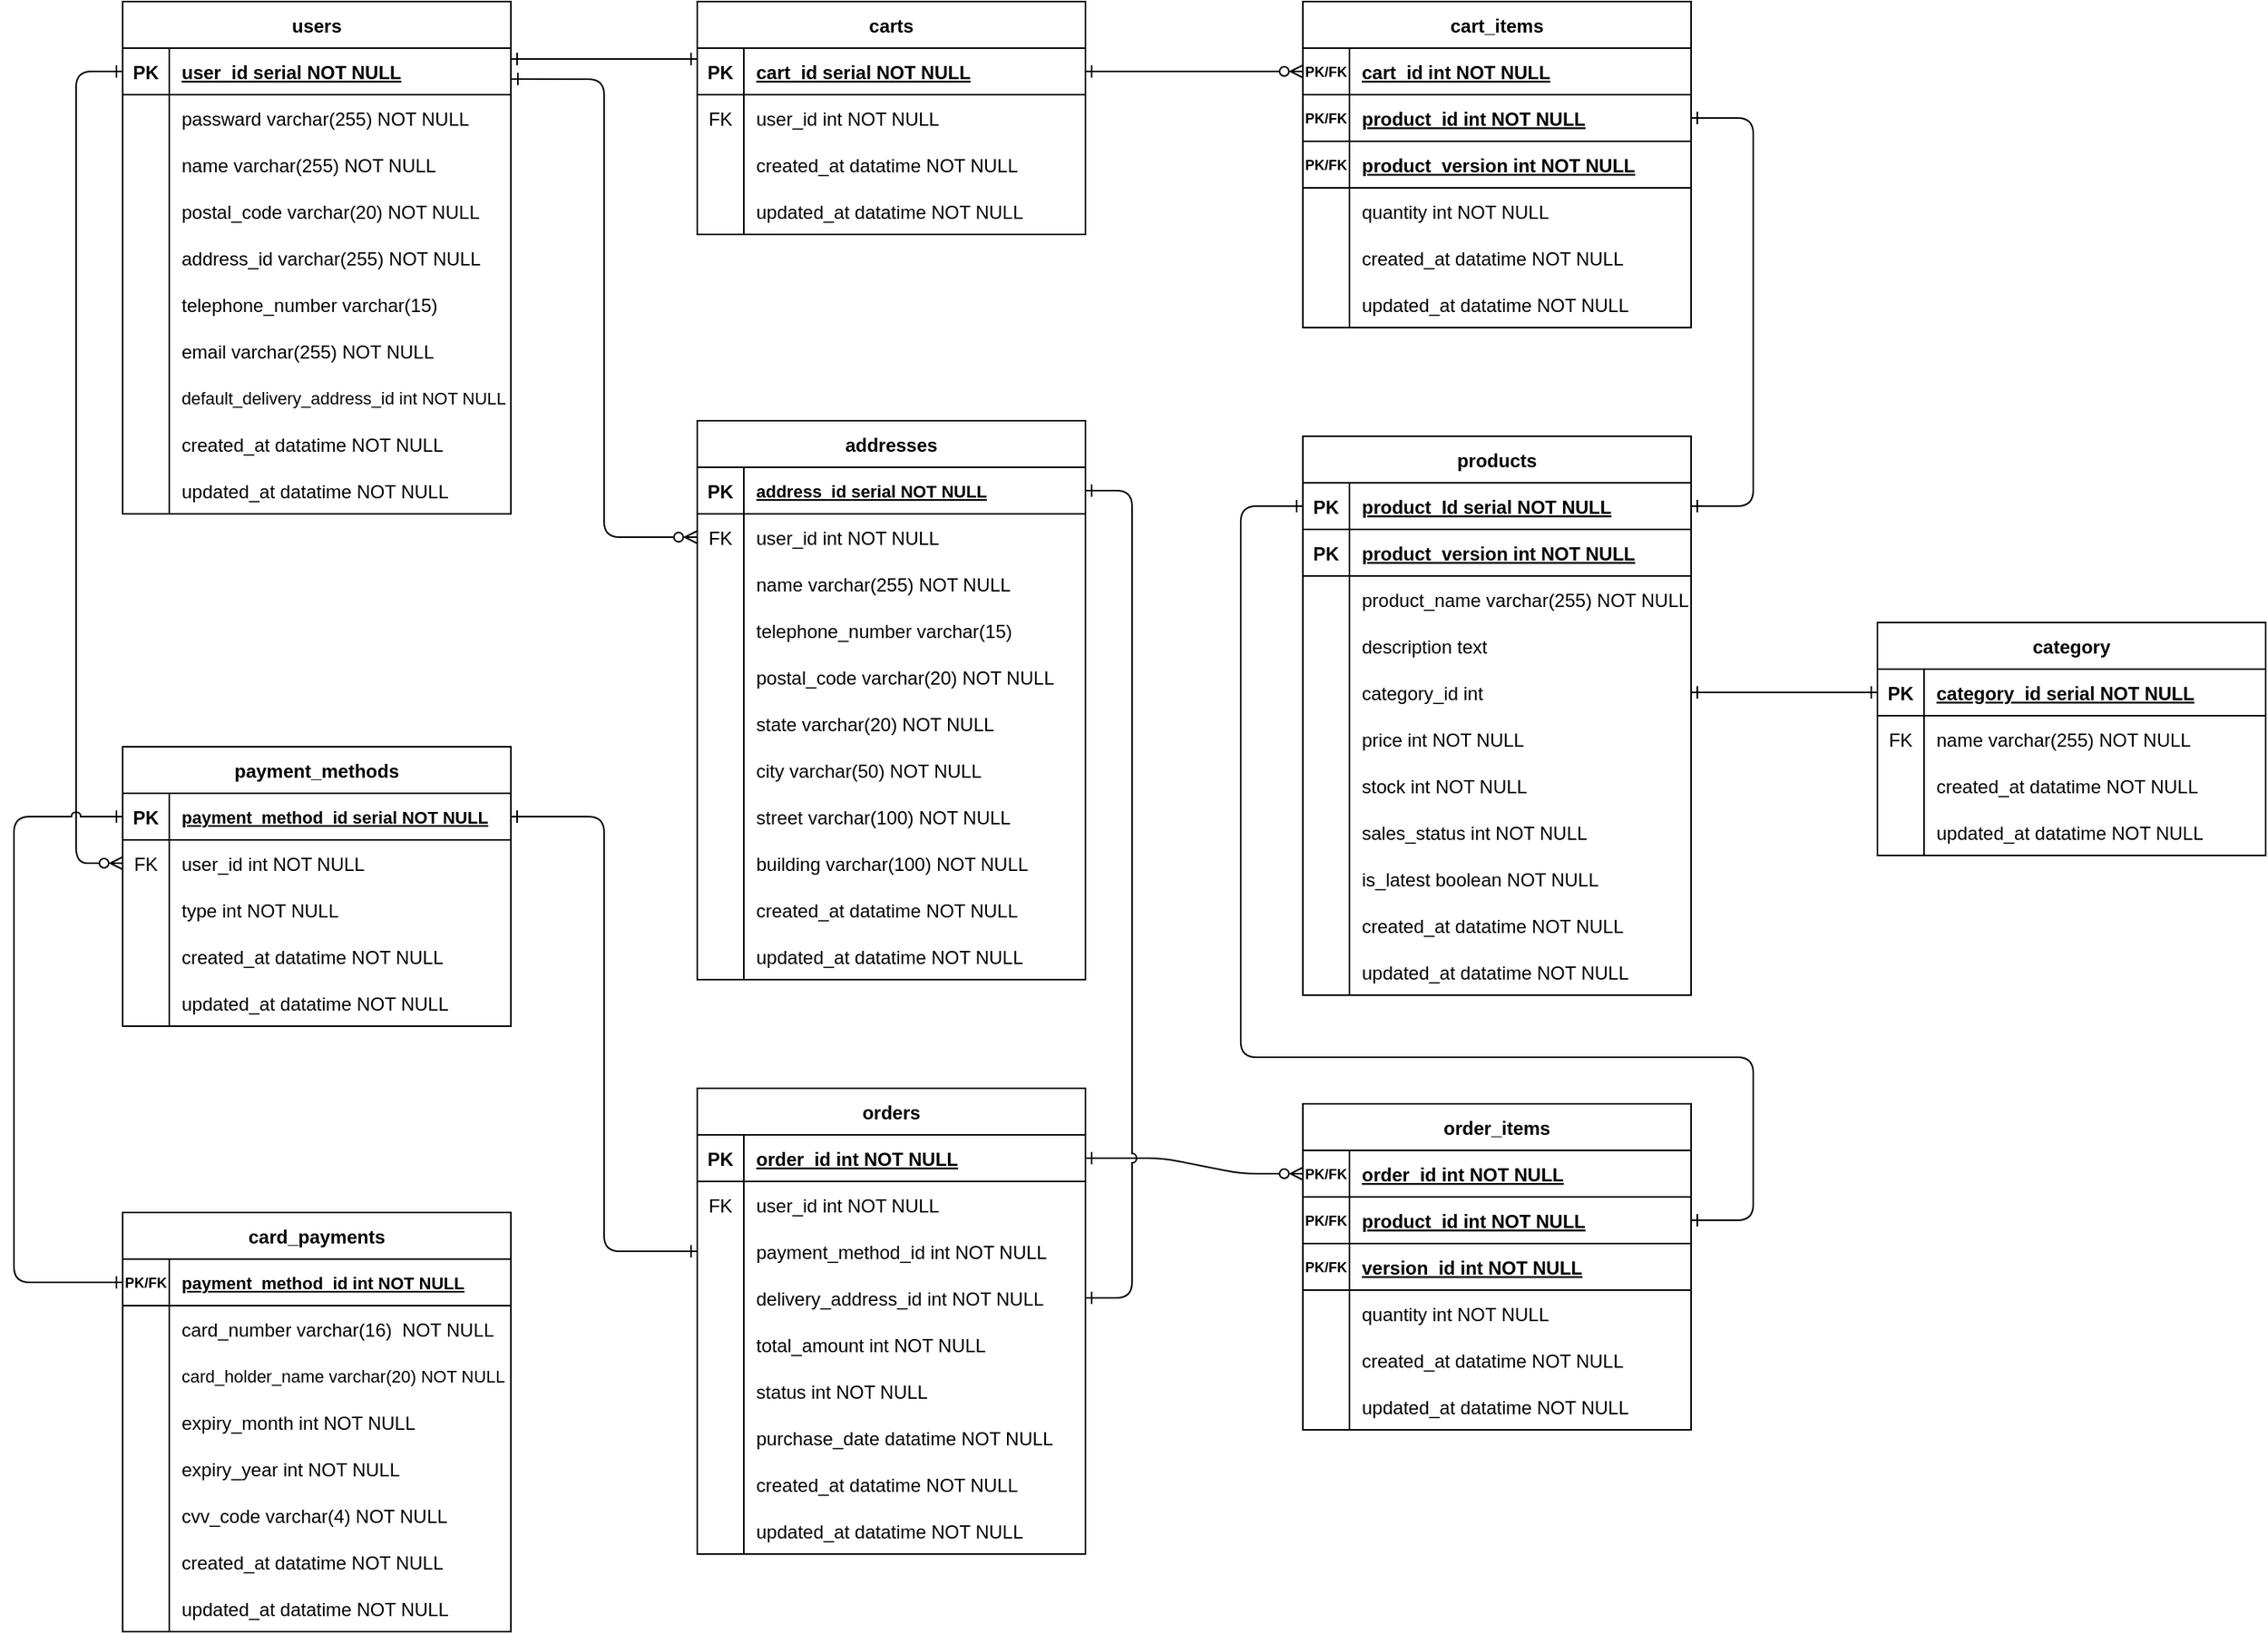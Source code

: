 <mxfile version="24.5.2" type="google">
  <diagram id="R2lEEEUBdFMjLlhIrx00" name="Page-1">
    <mxGraphModel grid="1" page="0" gridSize="10" guides="1" tooltips="1" connect="1" arrows="1" fold="1" pageScale="1" pageWidth="850" pageHeight="1100" math="0" shadow="0" extFonts="Permanent Marker^https://fonts.googleapis.com/css?family=Permanent+Marker">
      <root>
        <mxCell id="0" />
        <mxCell id="1" parent="0" />
        <mxCell id="C-vyLk0tnHw3VtMMgP7b-2" value="carts" style="shape=table;startSize=30;container=1;collapsible=1;childLayout=tableLayout;fixedRows=1;rowLines=0;fontStyle=1;align=center;resizeLast=1;" vertex="1" parent="1">
          <mxGeometry x="440" y="120" width="250" height="150" as="geometry" />
        </mxCell>
        <mxCell id="C-vyLk0tnHw3VtMMgP7b-3" value="" style="shape=partialRectangle;collapsible=0;dropTarget=0;pointerEvents=0;fillColor=none;points=[[0,0.5],[1,0.5]];portConstraint=eastwest;top=0;left=0;right=0;bottom=1;" vertex="1" parent="C-vyLk0tnHw3VtMMgP7b-2">
          <mxGeometry y="30" width="250" height="30" as="geometry" />
        </mxCell>
        <mxCell id="C-vyLk0tnHw3VtMMgP7b-4" value="PK" style="shape=partialRectangle;overflow=hidden;connectable=0;fillColor=none;top=0;left=0;bottom=0;right=0;fontStyle=1;" vertex="1" parent="C-vyLk0tnHw3VtMMgP7b-3">
          <mxGeometry width="30" height="30" as="geometry">
            <mxRectangle width="30" height="30" as="alternateBounds" />
          </mxGeometry>
        </mxCell>
        <mxCell id="C-vyLk0tnHw3VtMMgP7b-5" value="cart_id serial NOT NULL " style="shape=partialRectangle;overflow=hidden;connectable=0;fillColor=none;top=0;left=0;bottom=0;right=0;align=left;spacingLeft=6;fontStyle=5;" vertex="1" parent="C-vyLk0tnHw3VtMMgP7b-3">
          <mxGeometry x="30" width="220" height="30" as="geometry">
            <mxRectangle width="220" height="30" as="alternateBounds" />
          </mxGeometry>
        </mxCell>
        <mxCell id="C-vyLk0tnHw3VtMMgP7b-6" value="" style="shape=partialRectangle;collapsible=0;dropTarget=0;pointerEvents=0;fillColor=none;points=[[0,0.5],[1,0.5]];portConstraint=eastwest;top=0;left=0;right=0;bottom=0;" vertex="1" parent="C-vyLk0tnHw3VtMMgP7b-2">
          <mxGeometry y="60" width="250" height="30" as="geometry" />
        </mxCell>
        <mxCell id="C-vyLk0tnHw3VtMMgP7b-7" value="FK" style="shape=partialRectangle;overflow=hidden;connectable=0;fillColor=none;top=0;left=0;bottom=0;right=0;" vertex="1" parent="C-vyLk0tnHw3VtMMgP7b-6">
          <mxGeometry width="30" height="30" as="geometry">
            <mxRectangle width="30" height="30" as="alternateBounds" />
          </mxGeometry>
        </mxCell>
        <mxCell id="C-vyLk0tnHw3VtMMgP7b-8" value="user_id int NOT NULL" style="shape=partialRectangle;overflow=hidden;connectable=0;fillColor=none;top=0;left=0;bottom=0;right=0;align=left;spacingLeft=6;" vertex="1" parent="C-vyLk0tnHw3VtMMgP7b-6">
          <mxGeometry x="30" width="220" height="30" as="geometry">
            <mxRectangle width="220" height="30" as="alternateBounds" />
          </mxGeometry>
        </mxCell>
        <mxCell id="C-vyLk0tnHw3VtMMgP7b-9" value="" style="shape=partialRectangle;collapsible=0;dropTarget=0;pointerEvents=0;fillColor=none;points=[[0,0.5],[1,0.5]];portConstraint=eastwest;top=0;left=0;right=0;bottom=0;" vertex="1" parent="C-vyLk0tnHw3VtMMgP7b-2">
          <mxGeometry y="90" width="250" height="30" as="geometry" />
        </mxCell>
        <mxCell id="C-vyLk0tnHw3VtMMgP7b-10" value="" style="shape=partialRectangle;overflow=hidden;connectable=0;fillColor=none;top=0;left=0;bottom=0;right=0;" vertex="1" parent="C-vyLk0tnHw3VtMMgP7b-9">
          <mxGeometry width="30" height="30" as="geometry">
            <mxRectangle width="30" height="30" as="alternateBounds" />
          </mxGeometry>
        </mxCell>
        <mxCell id="C-vyLk0tnHw3VtMMgP7b-11" value="created_at datatime NOT NULL" style="shape=partialRectangle;overflow=hidden;connectable=0;fillColor=none;top=0;left=0;bottom=0;right=0;align=left;spacingLeft=6;" vertex="1" parent="C-vyLk0tnHw3VtMMgP7b-9">
          <mxGeometry x="30" width="220" height="30" as="geometry">
            <mxRectangle width="220" height="30" as="alternateBounds" />
          </mxGeometry>
        </mxCell>
        <mxCell id="_1l03DGZOWFUhwXplyLa-34" style="shape=partialRectangle;collapsible=0;dropTarget=0;pointerEvents=0;fillColor=none;points=[[0,0.5],[1,0.5]];portConstraint=eastwest;top=0;left=0;right=0;bottom=0;" vertex="1" parent="C-vyLk0tnHw3VtMMgP7b-2">
          <mxGeometry y="120" width="250" height="30" as="geometry" />
        </mxCell>
        <mxCell id="_1l03DGZOWFUhwXplyLa-35" style="shape=partialRectangle;overflow=hidden;connectable=0;fillColor=none;top=0;left=0;bottom=0;right=0;" vertex="1" parent="_1l03DGZOWFUhwXplyLa-34">
          <mxGeometry width="30" height="30" as="geometry">
            <mxRectangle width="30" height="30" as="alternateBounds" />
          </mxGeometry>
        </mxCell>
        <mxCell id="_1l03DGZOWFUhwXplyLa-36" value="updated_at datatime NOT NULL" style="shape=partialRectangle;overflow=hidden;connectable=0;fillColor=none;top=0;left=0;bottom=0;right=0;align=left;spacingLeft=6;" vertex="1" parent="_1l03DGZOWFUhwXplyLa-34">
          <mxGeometry x="30" width="220" height="30" as="geometry">
            <mxRectangle width="220" height="30" as="alternateBounds" />
          </mxGeometry>
        </mxCell>
        <mxCell id="C-vyLk0tnHw3VtMMgP7b-23" value="users" style="shape=table;startSize=30;container=1;collapsible=1;childLayout=tableLayout;fixedRows=1;rowLines=0;fontStyle=1;align=center;resizeLast=1;" vertex="1" parent="1">
          <mxGeometry x="70" y="120" width="250" height="330" as="geometry" />
        </mxCell>
        <mxCell id="C-vyLk0tnHw3VtMMgP7b-24" value="" style="shape=partialRectangle;collapsible=0;dropTarget=0;pointerEvents=0;fillColor=none;points=[[0,0.5],[1,0.5]];portConstraint=eastwest;top=0;left=0;right=0;bottom=1;" vertex="1" parent="C-vyLk0tnHw3VtMMgP7b-23">
          <mxGeometry y="30" width="250" height="30" as="geometry" />
        </mxCell>
        <mxCell id="C-vyLk0tnHw3VtMMgP7b-25" value="PK" style="shape=partialRectangle;overflow=hidden;connectable=0;fillColor=none;top=0;left=0;bottom=0;right=0;fontStyle=1;" vertex="1" parent="C-vyLk0tnHw3VtMMgP7b-24">
          <mxGeometry width="30" height="30" as="geometry">
            <mxRectangle width="30" height="30" as="alternateBounds" />
          </mxGeometry>
        </mxCell>
        <mxCell id="C-vyLk0tnHw3VtMMgP7b-26" value="user_id serial NOT NULL " style="shape=partialRectangle;overflow=hidden;connectable=0;fillColor=none;top=0;left=0;bottom=0;right=0;align=left;spacingLeft=6;fontStyle=5;" vertex="1" parent="C-vyLk0tnHw3VtMMgP7b-24">
          <mxGeometry x="30" width="220" height="30" as="geometry">
            <mxRectangle width="220" height="30" as="alternateBounds" />
          </mxGeometry>
        </mxCell>
        <mxCell id="C-vyLk0tnHw3VtMMgP7b-27" value="" style="shape=partialRectangle;collapsible=0;dropTarget=0;pointerEvents=0;fillColor=none;points=[[0,0.5],[1,0.5]];portConstraint=eastwest;top=0;left=0;right=0;bottom=0;" vertex="1" parent="C-vyLk0tnHw3VtMMgP7b-23">
          <mxGeometry y="60" width="250" height="30" as="geometry" />
        </mxCell>
        <mxCell id="C-vyLk0tnHw3VtMMgP7b-28" value="" style="shape=partialRectangle;overflow=hidden;connectable=0;fillColor=none;top=0;left=0;bottom=0;right=0;" vertex="1" parent="C-vyLk0tnHw3VtMMgP7b-27">
          <mxGeometry width="30" height="30" as="geometry">
            <mxRectangle width="30" height="30" as="alternateBounds" />
          </mxGeometry>
        </mxCell>
        <mxCell id="C-vyLk0tnHw3VtMMgP7b-29" value="passward varchar(255) NOT NULL" style="shape=partialRectangle;overflow=hidden;connectable=0;fillColor=none;top=0;left=0;bottom=0;right=0;align=left;spacingLeft=6;" vertex="1" parent="C-vyLk0tnHw3VtMMgP7b-27">
          <mxGeometry x="30" width="220" height="30" as="geometry">
            <mxRectangle width="220" height="30" as="alternateBounds" />
          </mxGeometry>
        </mxCell>
        <mxCell id="_1l03DGZOWFUhwXplyLa-4" style="shape=partialRectangle;collapsible=0;dropTarget=0;pointerEvents=0;fillColor=none;points=[[0,0.5],[1,0.5]];portConstraint=eastwest;top=0;left=0;right=0;bottom=0;" vertex="1" parent="C-vyLk0tnHw3VtMMgP7b-23">
          <mxGeometry y="90" width="250" height="30" as="geometry" />
        </mxCell>
        <mxCell id="_1l03DGZOWFUhwXplyLa-5" style="shape=partialRectangle;overflow=hidden;connectable=0;fillColor=none;top=0;left=0;bottom=0;right=0;" vertex="1" parent="_1l03DGZOWFUhwXplyLa-4">
          <mxGeometry width="30" height="30" as="geometry">
            <mxRectangle width="30" height="30" as="alternateBounds" />
          </mxGeometry>
        </mxCell>
        <mxCell id="_1l03DGZOWFUhwXplyLa-6" value="name varchar(255) NOT NULL" style="shape=partialRectangle;overflow=hidden;connectable=0;fillColor=none;top=0;left=0;bottom=0;right=0;align=left;spacingLeft=6;" vertex="1" parent="_1l03DGZOWFUhwXplyLa-4">
          <mxGeometry x="30" width="220" height="30" as="geometry">
            <mxRectangle width="220" height="30" as="alternateBounds" />
          </mxGeometry>
        </mxCell>
        <mxCell id="vBgQQyaA745BGDZwW214-4" style="shape=partialRectangle;collapsible=0;dropTarget=0;pointerEvents=0;fillColor=none;points=[[0,0.5],[1,0.5]];portConstraint=eastwest;top=0;left=0;right=0;bottom=0;" vertex="1" parent="C-vyLk0tnHw3VtMMgP7b-23">
          <mxGeometry y="120" width="250" height="30" as="geometry" />
        </mxCell>
        <mxCell id="vBgQQyaA745BGDZwW214-5" style="shape=partialRectangle;overflow=hidden;connectable=0;fillColor=none;top=0;left=0;bottom=0;right=0;" vertex="1" parent="vBgQQyaA745BGDZwW214-4">
          <mxGeometry width="30" height="30" as="geometry">
            <mxRectangle width="30" height="30" as="alternateBounds" />
          </mxGeometry>
        </mxCell>
        <mxCell id="vBgQQyaA745BGDZwW214-6" value="postal_code varchar(20) NOT NULL" style="shape=partialRectangle;overflow=hidden;connectable=0;fillColor=none;top=0;left=0;bottom=0;right=0;align=left;spacingLeft=6;textShadow=0;" vertex="1" parent="vBgQQyaA745BGDZwW214-4">
          <mxGeometry x="30" width="220" height="30" as="geometry">
            <mxRectangle width="220" height="30" as="alternateBounds" />
          </mxGeometry>
        </mxCell>
        <mxCell id="_1l03DGZOWFUhwXplyLa-1" style="shape=partialRectangle;collapsible=0;dropTarget=0;pointerEvents=0;fillColor=none;points=[[0,0.5],[1,0.5]];portConstraint=eastwest;top=0;left=0;right=0;bottom=0;" vertex="1" parent="C-vyLk0tnHw3VtMMgP7b-23">
          <mxGeometry y="150" width="250" height="30" as="geometry" />
        </mxCell>
        <mxCell id="_1l03DGZOWFUhwXplyLa-2" style="shape=partialRectangle;overflow=hidden;connectable=0;fillColor=none;top=0;left=0;bottom=0;right=0;" vertex="1" parent="_1l03DGZOWFUhwXplyLa-1">
          <mxGeometry width="30" height="30" as="geometry">
            <mxRectangle width="30" height="30" as="alternateBounds" />
          </mxGeometry>
        </mxCell>
        <mxCell id="_1l03DGZOWFUhwXplyLa-3" value="address_id varchar(255) NOT NULL" style="shape=partialRectangle;overflow=hidden;connectable=0;fillColor=none;top=0;left=0;bottom=0;right=0;align=left;spacingLeft=6;textShadow=0;" vertex="1" parent="_1l03DGZOWFUhwXplyLa-1">
          <mxGeometry x="30" width="220" height="30" as="geometry">
            <mxRectangle width="220" height="30" as="alternateBounds" />
          </mxGeometry>
        </mxCell>
        <mxCell id="_1l03DGZOWFUhwXplyLa-22" style="shape=partialRectangle;collapsible=0;dropTarget=0;pointerEvents=0;fillColor=none;points=[[0,0.5],[1,0.5]];portConstraint=eastwest;top=0;left=0;right=0;bottom=0;" vertex="1" parent="C-vyLk0tnHw3VtMMgP7b-23">
          <mxGeometry y="180" width="250" height="30" as="geometry" />
        </mxCell>
        <mxCell id="_1l03DGZOWFUhwXplyLa-23" style="shape=partialRectangle;overflow=hidden;connectable=0;fillColor=none;top=0;left=0;bottom=0;right=0;" vertex="1" parent="_1l03DGZOWFUhwXplyLa-22">
          <mxGeometry width="30" height="30" as="geometry">
            <mxRectangle width="30" height="30" as="alternateBounds" />
          </mxGeometry>
        </mxCell>
        <mxCell id="_1l03DGZOWFUhwXplyLa-24" value="telephone_number varchar(15)" style="shape=partialRectangle;overflow=hidden;connectable=0;fillColor=none;top=0;left=0;bottom=0;right=0;align=left;spacingLeft=6;textShadow=0;" vertex="1" parent="_1l03DGZOWFUhwXplyLa-22">
          <mxGeometry x="30" width="220" height="30" as="geometry">
            <mxRectangle width="220" height="30" as="alternateBounds" />
          </mxGeometry>
        </mxCell>
        <mxCell id="_1l03DGZOWFUhwXplyLa-19" style="shape=partialRectangle;collapsible=0;dropTarget=0;pointerEvents=0;fillColor=none;points=[[0,0.5],[1,0.5]];portConstraint=eastwest;top=0;left=0;right=0;bottom=0;" vertex="1" parent="C-vyLk0tnHw3VtMMgP7b-23">
          <mxGeometry y="210" width="250" height="30" as="geometry" />
        </mxCell>
        <mxCell id="_1l03DGZOWFUhwXplyLa-20" style="shape=partialRectangle;overflow=hidden;connectable=0;fillColor=none;top=0;left=0;bottom=0;right=0;" vertex="1" parent="_1l03DGZOWFUhwXplyLa-19">
          <mxGeometry width="30" height="30" as="geometry">
            <mxRectangle width="30" height="30" as="alternateBounds" />
          </mxGeometry>
        </mxCell>
        <mxCell id="_1l03DGZOWFUhwXplyLa-21" value="email varchar(255) NOT NULL" style="shape=partialRectangle;overflow=hidden;connectable=0;fillColor=none;top=0;left=0;bottom=0;right=0;align=left;spacingLeft=6;textShadow=0;" vertex="1" parent="_1l03DGZOWFUhwXplyLa-19">
          <mxGeometry x="30" width="220" height="30" as="geometry">
            <mxRectangle width="220" height="30" as="alternateBounds" />
          </mxGeometry>
        </mxCell>
        <mxCell id="vBgQQyaA745BGDZwW214-23" style="shape=partialRectangle;collapsible=0;dropTarget=0;pointerEvents=0;fillColor=none;points=[[0,0.5],[1,0.5]];portConstraint=eastwest;top=0;left=0;right=0;bottom=0;" vertex="1" parent="C-vyLk0tnHw3VtMMgP7b-23">
          <mxGeometry y="240" width="250" height="30" as="geometry" />
        </mxCell>
        <mxCell id="vBgQQyaA745BGDZwW214-24" style="shape=partialRectangle;overflow=hidden;connectable=0;fillColor=none;top=0;left=0;bottom=0;right=0;" vertex="1" parent="vBgQQyaA745BGDZwW214-23">
          <mxGeometry width="30" height="30" as="geometry">
            <mxRectangle width="30" height="30" as="alternateBounds" />
          </mxGeometry>
        </mxCell>
        <mxCell id="vBgQQyaA745BGDZwW214-25" value="default_delivery_address_id int NOT NULL" style="shape=partialRectangle;overflow=hidden;connectable=0;fillColor=none;top=0;left=0;bottom=0;right=0;align=left;spacingLeft=6;textShadow=0;fontSize=11;" vertex="1" parent="vBgQQyaA745BGDZwW214-23">
          <mxGeometry x="30" width="220" height="30" as="geometry">
            <mxRectangle width="220" height="30" as="alternateBounds" />
          </mxGeometry>
        </mxCell>
        <mxCell id="_1l03DGZOWFUhwXplyLa-28" style="shape=partialRectangle;collapsible=0;dropTarget=0;pointerEvents=0;fillColor=none;points=[[0,0.5],[1,0.5]];portConstraint=eastwest;top=0;left=0;right=0;bottom=0;" vertex="1" parent="C-vyLk0tnHw3VtMMgP7b-23">
          <mxGeometry y="270" width="250" height="30" as="geometry" />
        </mxCell>
        <mxCell id="_1l03DGZOWFUhwXplyLa-29" style="shape=partialRectangle;overflow=hidden;connectable=0;fillColor=none;top=0;left=0;bottom=0;right=0;" vertex="1" parent="_1l03DGZOWFUhwXplyLa-28">
          <mxGeometry width="30" height="30" as="geometry">
            <mxRectangle width="30" height="30" as="alternateBounds" />
          </mxGeometry>
        </mxCell>
        <mxCell id="_1l03DGZOWFUhwXplyLa-30" value="created_at datatime NOT NULL" style="shape=partialRectangle;overflow=hidden;connectable=0;fillColor=none;top=0;left=0;bottom=0;right=0;align=left;spacingLeft=6;textShadow=0;" vertex="1" parent="_1l03DGZOWFUhwXplyLa-28">
          <mxGeometry x="30" width="220" height="30" as="geometry">
            <mxRectangle width="220" height="30" as="alternateBounds" />
          </mxGeometry>
        </mxCell>
        <mxCell id="_1l03DGZOWFUhwXplyLa-31" style="shape=partialRectangle;collapsible=0;dropTarget=0;pointerEvents=0;fillColor=none;points=[[0,0.5],[1,0.5]];portConstraint=eastwest;top=0;left=0;right=0;bottom=0;" vertex="1" parent="C-vyLk0tnHw3VtMMgP7b-23">
          <mxGeometry y="300" width="250" height="30" as="geometry" />
        </mxCell>
        <mxCell id="_1l03DGZOWFUhwXplyLa-32" style="shape=partialRectangle;overflow=hidden;connectable=0;fillColor=none;top=0;left=0;bottom=0;right=0;" vertex="1" parent="_1l03DGZOWFUhwXplyLa-31">
          <mxGeometry width="30" height="30" as="geometry">
            <mxRectangle width="30" height="30" as="alternateBounds" />
          </mxGeometry>
        </mxCell>
        <mxCell id="_1l03DGZOWFUhwXplyLa-33" value="updated_at datatime NOT NULL" style="shape=partialRectangle;overflow=hidden;connectable=0;fillColor=none;top=0;left=0;bottom=0;right=0;align=left;spacingLeft=6;textShadow=0;" vertex="1" parent="_1l03DGZOWFUhwXplyLa-31">
          <mxGeometry x="30" width="220" height="30" as="geometry">
            <mxRectangle width="220" height="30" as="alternateBounds" />
          </mxGeometry>
        </mxCell>
        <mxCell id="_1l03DGZOWFUhwXplyLa-37" value="cart_items" style="shape=table;startSize=30;container=1;collapsible=1;childLayout=tableLayout;fixedRows=1;rowLines=0;fontStyle=1;align=center;resizeLast=1;" vertex="1" parent="1">
          <mxGeometry x="830" y="120" width="250" height="210" as="geometry" />
        </mxCell>
        <mxCell id="_1l03DGZOWFUhwXplyLa-38" value="" style="shape=partialRectangle;collapsible=0;dropTarget=0;pointerEvents=0;fillColor=none;points=[[0,0.5],[1,0.5]];portConstraint=eastwest;top=0;left=0;right=0;bottom=1;" vertex="1" parent="_1l03DGZOWFUhwXplyLa-37">
          <mxGeometry y="30" width="250" height="30" as="geometry" />
        </mxCell>
        <mxCell id="_1l03DGZOWFUhwXplyLa-39" value="PK/FK" style="shape=partialRectangle;overflow=hidden;connectable=0;fillColor=none;top=0;left=0;bottom=0;right=0;fontStyle=1;fontSize=9;" vertex="1" parent="_1l03DGZOWFUhwXplyLa-38">
          <mxGeometry width="30" height="30" as="geometry">
            <mxRectangle width="30" height="30" as="alternateBounds" />
          </mxGeometry>
        </mxCell>
        <mxCell id="_1l03DGZOWFUhwXplyLa-40" value="cart_id int NOT NULL" style="shape=partialRectangle;overflow=hidden;connectable=0;fillColor=none;top=0;left=0;bottom=0;right=0;align=left;spacingLeft=6;fontStyle=5;" vertex="1" parent="_1l03DGZOWFUhwXplyLa-38">
          <mxGeometry x="30" width="220" height="30" as="geometry">
            <mxRectangle width="220" height="30" as="alternateBounds" />
          </mxGeometry>
        </mxCell>
        <mxCell id="vBgQQyaA745BGDZwW214-19" style="shape=partialRectangle;collapsible=0;dropTarget=0;pointerEvents=0;fillColor=none;points=[[0,0.5],[1,0.5]];portConstraint=eastwest;top=0;left=0;right=0;bottom=1;" vertex="1" parent="_1l03DGZOWFUhwXplyLa-37">
          <mxGeometry y="60" width="250" height="30" as="geometry" />
        </mxCell>
        <mxCell id="vBgQQyaA745BGDZwW214-20" value="PK/FK" style="shape=partialRectangle;overflow=hidden;connectable=0;fillColor=none;top=0;left=0;bottom=0;right=0;fontStyle=1;fontSize=9;" vertex="1" parent="vBgQQyaA745BGDZwW214-19">
          <mxGeometry width="30" height="30" as="geometry">
            <mxRectangle width="30" height="30" as="alternateBounds" />
          </mxGeometry>
        </mxCell>
        <mxCell id="vBgQQyaA745BGDZwW214-21" value="product_id int NOT NULL" style="shape=partialRectangle;overflow=hidden;connectable=0;fillColor=none;top=0;left=0;bottom=0;right=0;align=left;spacingLeft=6;fontStyle=5;" vertex="1" parent="vBgQQyaA745BGDZwW214-19">
          <mxGeometry x="30" width="220" height="30" as="geometry">
            <mxRectangle width="220" height="30" as="alternateBounds" />
          </mxGeometry>
        </mxCell>
        <mxCell id="sT9Ro8j2O0m663wQ7kq7-13" style="shape=partialRectangle;collapsible=0;dropTarget=0;pointerEvents=0;fillColor=none;points=[[0,0.5],[1,0.5]];portConstraint=eastwest;top=0;left=0;right=0;bottom=1;" vertex="1" parent="_1l03DGZOWFUhwXplyLa-37">
          <mxGeometry y="90" width="250" height="30" as="geometry" />
        </mxCell>
        <mxCell id="sT9Ro8j2O0m663wQ7kq7-14" value="PK/FK" style="shape=partialRectangle;overflow=hidden;connectable=0;fillColor=none;top=0;left=0;bottom=0;right=0;fontStyle=1;fontSize=9;" vertex="1" parent="sT9Ro8j2O0m663wQ7kq7-13">
          <mxGeometry width="30" height="30" as="geometry">
            <mxRectangle width="30" height="30" as="alternateBounds" />
          </mxGeometry>
        </mxCell>
        <mxCell id="sT9Ro8j2O0m663wQ7kq7-15" value="product_version int NOT NULL" style="shape=partialRectangle;overflow=hidden;connectable=0;fillColor=none;top=0;left=0;bottom=0;right=0;align=left;spacingLeft=6;fontStyle=5;" vertex="1" parent="sT9Ro8j2O0m663wQ7kq7-13">
          <mxGeometry x="30" width="220" height="30" as="geometry">
            <mxRectangle width="220" height="30" as="alternateBounds" />
          </mxGeometry>
        </mxCell>
        <mxCell id="_1l03DGZOWFUhwXplyLa-50" style="shape=partialRectangle;collapsible=0;dropTarget=0;pointerEvents=0;fillColor=none;points=[[0,0.5],[1,0.5]];portConstraint=eastwest;top=0;left=0;right=0;bottom=0;" vertex="1" parent="_1l03DGZOWFUhwXplyLa-37">
          <mxGeometry y="120" width="250" height="30" as="geometry" />
        </mxCell>
        <mxCell id="_1l03DGZOWFUhwXplyLa-51" style="shape=partialRectangle;overflow=hidden;connectable=0;fillColor=none;top=0;left=0;bottom=0;right=0;" vertex="1" parent="_1l03DGZOWFUhwXplyLa-50">
          <mxGeometry width="30" height="30" as="geometry">
            <mxRectangle width="30" height="30" as="alternateBounds" />
          </mxGeometry>
        </mxCell>
        <mxCell id="_1l03DGZOWFUhwXplyLa-52" value="quantity int NOT NULL" style="shape=partialRectangle;overflow=hidden;connectable=0;fillColor=none;top=0;left=0;bottom=0;right=0;align=left;spacingLeft=6;" vertex="1" parent="_1l03DGZOWFUhwXplyLa-50">
          <mxGeometry x="30" width="220" height="30" as="geometry">
            <mxRectangle width="220" height="30" as="alternateBounds" />
          </mxGeometry>
        </mxCell>
        <mxCell id="_1l03DGZOWFUhwXplyLa-44" value="" style="shape=partialRectangle;collapsible=0;dropTarget=0;pointerEvents=0;fillColor=none;points=[[0,0.5],[1,0.5]];portConstraint=eastwest;top=0;left=0;right=0;bottom=0;" vertex="1" parent="_1l03DGZOWFUhwXplyLa-37">
          <mxGeometry y="150" width="250" height="30" as="geometry" />
        </mxCell>
        <mxCell id="_1l03DGZOWFUhwXplyLa-45" value="" style="shape=partialRectangle;overflow=hidden;connectable=0;fillColor=none;top=0;left=0;bottom=0;right=0;" vertex="1" parent="_1l03DGZOWFUhwXplyLa-44">
          <mxGeometry width="30" height="30" as="geometry">
            <mxRectangle width="30" height="30" as="alternateBounds" />
          </mxGeometry>
        </mxCell>
        <mxCell id="_1l03DGZOWFUhwXplyLa-46" value="created_at datatime NOT NULL" style="shape=partialRectangle;overflow=hidden;connectable=0;fillColor=none;top=0;left=0;bottom=0;right=0;align=left;spacingLeft=6;" vertex="1" parent="_1l03DGZOWFUhwXplyLa-44">
          <mxGeometry x="30" width="220" height="30" as="geometry">
            <mxRectangle width="220" height="30" as="alternateBounds" />
          </mxGeometry>
        </mxCell>
        <mxCell id="_1l03DGZOWFUhwXplyLa-47" style="shape=partialRectangle;collapsible=0;dropTarget=0;pointerEvents=0;fillColor=none;points=[[0,0.5],[1,0.5]];portConstraint=eastwest;top=0;left=0;right=0;bottom=0;" vertex="1" parent="_1l03DGZOWFUhwXplyLa-37">
          <mxGeometry y="180" width="250" height="30" as="geometry" />
        </mxCell>
        <mxCell id="_1l03DGZOWFUhwXplyLa-48" style="shape=partialRectangle;overflow=hidden;connectable=0;fillColor=none;top=0;left=0;bottom=0;right=0;" vertex="1" parent="_1l03DGZOWFUhwXplyLa-47">
          <mxGeometry width="30" height="30" as="geometry">
            <mxRectangle width="30" height="30" as="alternateBounds" />
          </mxGeometry>
        </mxCell>
        <mxCell id="_1l03DGZOWFUhwXplyLa-49" value="updated_at datatime NOT NULL" style="shape=partialRectangle;overflow=hidden;connectable=0;fillColor=none;top=0;left=0;bottom=0;right=0;align=left;spacingLeft=6;" vertex="1" parent="_1l03DGZOWFUhwXplyLa-47">
          <mxGeometry x="30" width="220" height="30" as="geometry">
            <mxRectangle width="220" height="30" as="alternateBounds" />
          </mxGeometry>
        </mxCell>
        <mxCell id="_1l03DGZOWFUhwXplyLa-53" value="products" style="shape=table;startSize=30;container=1;collapsible=1;childLayout=tableLayout;fixedRows=1;rowLines=0;fontStyle=1;align=center;resizeLast=1;" vertex="1" parent="1">
          <mxGeometry x="830" y="400" width="250" height="360" as="geometry" />
        </mxCell>
        <mxCell id="_1l03DGZOWFUhwXplyLa-54" value="" style="shape=partialRectangle;collapsible=0;dropTarget=0;pointerEvents=0;fillColor=none;points=[[0,0.5],[1,0.5]];portConstraint=eastwest;top=0;left=0;right=0;bottom=1;" vertex="1" parent="_1l03DGZOWFUhwXplyLa-53">
          <mxGeometry y="30" width="250" height="30" as="geometry" />
        </mxCell>
        <mxCell id="_1l03DGZOWFUhwXplyLa-55" value="PK" style="shape=partialRectangle;overflow=hidden;connectable=0;fillColor=none;top=0;left=0;bottom=0;right=0;fontStyle=1;" vertex="1" parent="_1l03DGZOWFUhwXplyLa-54">
          <mxGeometry width="30" height="30" as="geometry">
            <mxRectangle width="30" height="30" as="alternateBounds" />
          </mxGeometry>
        </mxCell>
        <mxCell id="_1l03DGZOWFUhwXplyLa-56" value="product_Id serial NOT NULL " style="shape=partialRectangle;overflow=hidden;connectable=0;fillColor=none;top=0;left=0;bottom=0;right=0;align=left;spacingLeft=6;fontStyle=5;" vertex="1" parent="_1l03DGZOWFUhwXplyLa-54">
          <mxGeometry x="30" width="220" height="30" as="geometry">
            <mxRectangle width="220" height="30" as="alternateBounds" />
          </mxGeometry>
        </mxCell>
        <mxCell id="sT9Ro8j2O0m663wQ7kq7-10" style="shape=partialRectangle;collapsible=0;dropTarget=0;pointerEvents=0;fillColor=none;points=[[0,0.5],[1,0.5]];portConstraint=eastwest;top=0;left=0;right=0;bottom=1;" vertex="1" parent="_1l03DGZOWFUhwXplyLa-53">
          <mxGeometry y="60" width="250" height="30" as="geometry" />
        </mxCell>
        <mxCell id="sT9Ro8j2O0m663wQ7kq7-11" value="PK" style="shape=partialRectangle;overflow=hidden;connectable=0;fillColor=none;top=0;left=0;bottom=0;right=0;fontStyle=1;" vertex="1" parent="sT9Ro8j2O0m663wQ7kq7-10">
          <mxGeometry width="30" height="30" as="geometry">
            <mxRectangle width="30" height="30" as="alternateBounds" />
          </mxGeometry>
        </mxCell>
        <mxCell id="sT9Ro8j2O0m663wQ7kq7-12" value="product_version int NOT NULL" style="shape=partialRectangle;overflow=hidden;connectable=0;fillColor=none;top=0;left=0;bottom=0;right=0;align=left;spacingLeft=6;fontStyle=5;" vertex="1" parent="sT9Ro8j2O0m663wQ7kq7-10">
          <mxGeometry x="30" width="220" height="30" as="geometry">
            <mxRectangle width="220" height="30" as="alternateBounds" />
          </mxGeometry>
        </mxCell>
        <mxCell id="_1l03DGZOWFUhwXplyLa-60" style="shape=partialRectangle;collapsible=0;dropTarget=0;pointerEvents=0;fillColor=none;points=[[0,0.5],[1,0.5]];portConstraint=eastwest;top=0;left=0;right=0;bottom=0;" vertex="1" parent="_1l03DGZOWFUhwXplyLa-53">
          <mxGeometry y="90" width="250" height="30" as="geometry" />
        </mxCell>
        <mxCell id="_1l03DGZOWFUhwXplyLa-61" style="shape=partialRectangle;overflow=hidden;connectable=0;fillColor=none;top=0;left=0;bottom=0;right=0;" vertex="1" parent="_1l03DGZOWFUhwXplyLa-60">
          <mxGeometry width="30" height="30" as="geometry">
            <mxRectangle width="30" height="30" as="alternateBounds" />
          </mxGeometry>
        </mxCell>
        <mxCell id="_1l03DGZOWFUhwXplyLa-62" value="product_name varchar(255) NOT NULL" style="shape=partialRectangle;overflow=hidden;connectable=0;fillColor=none;top=0;left=0;bottom=0;right=0;align=left;spacingLeft=6;" vertex="1" parent="_1l03DGZOWFUhwXplyLa-60">
          <mxGeometry x="30" width="220" height="30" as="geometry">
            <mxRectangle width="220" height="30" as="alternateBounds" />
          </mxGeometry>
        </mxCell>
        <mxCell id="_1l03DGZOWFUhwXplyLa-69" style="shape=partialRectangle;collapsible=0;dropTarget=0;pointerEvents=0;fillColor=none;points=[[0,0.5],[1,0.5]];portConstraint=eastwest;top=0;left=0;right=0;bottom=0;" vertex="1" parent="_1l03DGZOWFUhwXplyLa-53">
          <mxGeometry y="120" width="250" height="30" as="geometry" />
        </mxCell>
        <mxCell id="_1l03DGZOWFUhwXplyLa-70" style="shape=partialRectangle;overflow=hidden;connectable=0;fillColor=none;top=0;left=0;bottom=0;right=0;" vertex="1" parent="_1l03DGZOWFUhwXplyLa-69">
          <mxGeometry width="30" height="30" as="geometry">
            <mxRectangle width="30" height="30" as="alternateBounds" />
          </mxGeometry>
        </mxCell>
        <mxCell id="_1l03DGZOWFUhwXplyLa-71" value="description text" style="shape=partialRectangle;overflow=hidden;connectable=0;fillColor=none;top=0;left=0;bottom=0;right=0;align=left;spacingLeft=6;" vertex="1" parent="_1l03DGZOWFUhwXplyLa-69">
          <mxGeometry x="30" width="220" height="30" as="geometry">
            <mxRectangle width="220" height="30" as="alternateBounds" />
          </mxGeometry>
        </mxCell>
        <mxCell id="sT9Ro8j2O0m663wQ7kq7-34" style="shape=partialRectangle;collapsible=0;dropTarget=0;pointerEvents=0;fillColor=none;points=[[0,0.5],[1,0.5]];portConstraint=eastwest;top=0;left=0;right=0;bottom=0;" vertex="1" parent="_1l03DGZOWFUhwXplyLa-53">
          <mxGeometry y="150" width="250" height="30" as="geometry" />
        </mxCell>
        <mxCell id="sT9Ro8j2O0m663wQ7kq7-35" style="shape=partialRectangle;overflow=hidden;connectable=0;fillColor=none;top=0;left=0;bottom=0;right=0;" vertex="1" parent="sT9Ro8j2O0m663wQ7kq7-34">
          <mxGeometry width="30" height="30" as="geometry">
            <mxRectangle width="30" height="30" as="alternateBounds" />
          </mxGeometry>
        </mxCell>
        <mxCell id="sT9Ro8j2O0m663wQ7kq7-36" value="category_id int" style="shape=partialRectangle;overflow=hidden;connectable=0;fillColor=none;top=0;left=0;bottom=0;right=0;align=left;spacingLeft=6;" vertex="1" parent="sT9Ro8j2O0m663wQ7kq7-34">
          <mxGeometry x="30" width="220" height="30" as="geometry">
            <mxRectangle width="220" height="30" as="alternateBounds" />
          </mxGeometry>
        </mxCell>
        <mxCell id="_1l03DGZOWFUhwXplyLa-78" style="shape=partialRectangle;collapsible=0;dropTarget=0;pointerEvents=0;fillColor=none;points=[[0,0.5],[1,0.5]];portConstraint=eastwest;top=0;left=0;right=0;bottom=0;" vertex="1" parent="_1l03DGZOWFUhwXplyLa-53">
          <mxGeometry y="180" width="250" height="30" as="geometry" />
        </mxCell>
        <mxCell id="_1l03DGZOWFUhwXplyLa-79" style="shape=partialRectangle;overflow=hidden;connectable=0;fillColor=none;top=0;left=0;bottom=0;right=0;" vertex="1" parent="_1l03DGZOWFUhwXplyLa-78">
          <mxGeometry width="30" height="30" as="geometry">
            <mxRectangle width="30" height="30" as="alternateBounds" />
          </mxGeometry>
        </mxCell>
        <mxCell id="_1l03DGZOWFUhwXplyLa-80" value="price int NOT NULL" style="shape=partialRectangle;overflow=hidden;connectable=0;fillColor=none;top=0;left=0;bottom=0;right=0;align=left;spacingLeft=6;" vertex="1" parent="_1l03DGZOWFUhwXplyLa-78">
          <mxGeometry x="30" width="220" height="30" as="geometry">
            <mxRectangle width="220" height="30" as="alternateBounds" />
          </mxGeometry>
        </mxCell>
        <mxCell id="_1l03DGZOWFUhwXplyLa-75" style="shape=partialRectangle;collapsible=0;dropTarget=0;pointerEvents=0;fillColor=none;points=[[0,0.5],[1,0.5]];portConstraint=eastwest;top=0;left=0;right=0;bottom=0;" vertex="1" parent="_1l03DGZOWFUhwXplyLa-53">
          <mxGeometry y="210" width="250" height="30" as="geometry" />
        </mxCell>
        <mxCell id="_1l03DGZOWFUhwXplyLa-76" style="shape=partialRectangle;overflow=hidden;connectable=0;fillColor=none;top=0;left=0;bottom=0;right=0;" vertex="1" parent="_1l03DGZOWFUhwXplyLa-75">
          <mxGeometry width="30" height="30" as="geometry">
            <mxRectangle width="30" height="30" as="alternateBounds" />
          </mxGeometry>
        </mxCell>
        <mxCell id="_1l03DGZOWFUhwXplyLa-77" value="stock int NOT NULL" style="shape=partialRectangle;overflow=hidden;connectable=0;fillColor=none;top=0;left=0;bottom=0;right=0;align=left;spacingLeft=6;" vertex="1" parent="_1l03DGZOWFUhwXplyLa-75">
          <mxGeometry x="30" width="220" height="30" as="geometry">
            <mxRectangle width="220" height="30" as="alternateBounds" />
          </mxGeometry>
        </mxCell>
        <mxCell id="vBgQQyaA745BGDZwW214-16" style="shape=partialRectangle;collapsible=0;dropTarget=0;pointerEvents=0;fillColor=none;points=[[0,0.5],[1,0.5]];portConstraint=eastwest;top=0;left=0;right=0;bottom=0;" vertex="1" parent="_1l03DGZOWFUhwXplyLa-53">
          <mxGeometry y="240" width="250" height="30" as="geometry" />
        </mxCell>
        <mxCell id="vBgQQyaA745BGDZwW214-17" style="shape=partialRectangle;overflow=hidden;connectable=0;fillColor=none;top=0;left=0;bottom=0;right=0;" vertex="1" parent="vBgQQyaA745BGDZwW214-16">
          <mxGeometry width="30" height="30" as="geometry">
            <mxRectangle width="30" height="30" as="alternateBounds" />
          </mxGeometry>
        </mxCell>
        <mxCell id="vBgQQyaA745BGDZwW214-18" value="sales_status int NOT NULL" style="shape=partialRectangle;overflow=hidden;connectable=0;fillColor=none;top=0;left=0;bottom=0;right=0;align=left;spacingLeft=6;" vertex="1" parent="vBgQQyaA745BGDZwW214-16">
          <mxGeometry x="30" width="220" height="30" as="geometry">
            <mxRectangle width="220" height="30" as="alternateBounds" />
          </mxGeometry>
        </mxCell>
        <mxCell id="sT9Ro8j2O0m663wQ7kq7-19" style="shape=partialRectangle;collapsible=0;dropTarget=0;pointerEvents=0;fillColor=none;points=[[0,0.5],[1,0.5]];portConstraint=eastwest;top=0;left=0;right=0;bottom=0;" vertex="1" parent="_1l03DGZOWFUhwXplyLa-53">
          <mxGeometry y="270" width="250" height="30" as="geometry" />
        </mxCell>
        <mxCell id="sT9Ro8j2O0m663wQ7kq7-20" style="shape=partialRectangle;overflow=hidden;connectable=0;fillColor=none;top=0;left=0;bottom=0;right=0;" vertex="1" parent="sT9Ro8j2O0m663wQ7kq7-19">
          <mxGeometry width="30" height="30" as="geometry">
            <mxRectangle width="30" height="30" as="alternateBounds" />
          </mxGeometry>
        </mxCell>
        <mxCell id="sT9Ro8j2O0m663wQ7kq7-21" value="is_latest boolean NOT NULL" style="shape=partialRectangle;overflow=hidden;connectable=0;fillColor=none;top=0;left=0;bottom=0;right=0;align=left;spacingLeft=6;" vertex="1" parent="sT9Ro8j2O0m663wQ7kq7-19">
          <mxGeometry x="30" width="220" height="30" as="geometry">
            <mxRectangle width="220" height="30" as="alternateBounds" />
          </mxGeometry>
        </mxCell>
        <mxCell id="_1l03DGZOWFUhwXplyLa-63" value="" style="shape=partialRectangle;collapsible=0;dropTarget=0;pointerEvents=0;fillColor=none;points=[[0,0.5],[1,0.5]];portConstraint=eastwest;top=0;left=0;right=0;bottom=0;" vertex="1" parent="_1l03DGZOWFUhwXplyLa-53">
          <mxGeometry y="300" width="250" height="30" as="geometry" />
        </mxCell>
        <mxCell id="_1l03DGZOWFUhwXplyLa-64" value="" style="shape=partialRectangle;overflow=hidden;connectable=0;fillColor=none;top=0;left=0;bottom=0;right=0;" vertex="1" parent="_1l03DGZOWFUhwXplyLa-63">
          <mxGeometry width="30" height="30" as="geometry">
            <mxRectangle width="30" height="30" as="alternateBounds" />
          </mxGeometry>
        </mxCell>
        <mxCell id="_1l03DGZOWFUhwXplyLa-65" value="created_at datatime NOT NULL" style="shape=partialRectangle;overflow=hidden;connectable=0;fillColor=none;top=0;left=0;bottom=0;right=0;align=left;spacingLeft=6;" vertex="1" parent="_1l03DGZOWFUhwXplyLa-63">
          <mxGeometry x="30" width="220" height="30" as="geometry">
            <mxRectangle width="220" height="30" as="alternateBounds" />
          </mxGeometry>
        </mxCell>
        <mxCell id="_1l03DGZOWFUhwXplyLa-66" style="shape=partialRectangle;collapsible=0;dropTarget=0;pointerEvents=0;fillColor=none;points=[[0,0.5],[1,0.5]];portConstraint=eastwest;top=0;left=0;right=0;bottom=0;" vertex="1" parent="_1l03DGZOWFUhwXplyLa-53">
          <mxGeometry y="330" width="250" height="30" as="geometry" />
        </mxCell>
        <mxCell id="_1l03DGZOWFUhwXplyLa-67" style="shape=partialRectangle;overflow=hidden;connectable=0;fillColor=none;top=0;left=0;bottom=0;right=0;" vertex="1" parent="_1l03DGZOWFUhwXplyLa-66">
          <mxGeometry width="30" height="30" as="geometry">
            <mxRectangle width="30" height="30" as="alternateBounds" />
          </mxGeometry>
        </mxCell>
        <mxCell id="_1l03DGZOWFUhwXplyLa-68" value="updated_at datatime NOT NULL" style="shape=partialRectangle;overflow=hidden;connectable=0;fillColor=none;top=0;left=0;bottom=0;right=0;align=left;spacingLeft=6;" vertex="1" parent="_1l03DGZOWFUhwXplyLa-66">
          <mxGeometry x="30" width="220" height="30" as="geometry">
            <mxRectangle width="220" height="30" as="alternateBounds" />
          </mxGeometry>
        </mxCell>
        <mxCell id="_1l03DGZOWFUhwXplyLa-81" value="orders" style="shape=table;startSize=30;container=1;collapsible=1;childLayout=tableLayout;fixedRows=1;rowLines=0;fontStyle=1;align=center;resizeLast=1;" vertex="1" parent="1">
          <mxGeometry x="440" y="820" width="250" height="300" as="geometry" />
        </mxCell>
        <mxCell id="_1l03DGZOWFUhwXplyLa-82" value="" style="shape=partialRectangle;collapsible=0;dropTarget=0;pointerEvents=0;fillColor=none;points=[[0,0.5],[1,0.5]];portConstraint=eastwest;top=0;left=0;right=0;bottom=1;" vertex="1" parent="_1l03DGZOWFUhwXplyLa-81">
          <mxGeometry y="30" width="250" height="30" as="geometry" />
        </mxCell>
        <mxCell id="_1l03DGZOWFUhwXplyLa-83" value="PK" style="shape=partialRectangle;overflow=hidden;connectable=0;fillColor=none;top=0;left=0;bottom=0;right=0;fontStyle=1;" vertex="1" parent="_1l03DGZOWFUhwXplyLa-82">
          <mxGeometry width="30" height="30" as="geometry">
            <mxRectangle width="30" height="30" as="alternateBounds" />
          </mxGeometry>
        </mxCell>
        <mxCell id="_1l03DGZOWFUhwXplyLa-84" value="order_id int NOT NULL" style="shape=partialRectangle;overflow=hidden;connectable=0;fillColor=none;top=0;left=0;bottom=0;right=0;align=left;spacingLeft=6;fontStyle=5;" vertex="1" parent="_1l03DGZOWFUhwXplyLa-82">
          <mxGeometry x="30" width="220" height="30" as="geometry">
            <mxRectangle width="220" height="30" as="alternateBounds" />
          </mxGeometry>
        </mxCell>
        <mxCell id="_1l03DGZOWFUhwXplyLa-88" style="shape=partialRectangle;collapsible=0;dropTarget=0;pointerEvents=0;fillColor=none;points=[[0,0.5],[1,0.5]];portConstraint=eastwest;top=0;left=0;right=0;bottom=0;" vertex="1" parent="_1l03DGZOWFUhwXplyLa-81">
          <mxGeometry y="60" width="250" height="30" as="geometry" />
        </mxCell>
        <mxCell id="_1l03DGZOWFUhwXplyLa-89" value="FK" style="shape=partialRectangle;overflow=hidden;connectable=0;fillColor=none;top=0;left=0;bottom=0;right=0;" vertex="1" parent="_1l03DGZOWFUhwXplyLa-88">
          <mxGeometry width="30" height="30" as="geometry">
            <mxRectangle width="30" height="30" as="alternateBounds" />
          </mxGeometry>
        </mxCell>
        <mxCell id="_1l03DGZOWFUhwXplyLa-90" value="user_id int NOT NULL" style="shape=partialRectangle;overflow=hidden;connectable=0;fillColor=none;top=0;left=0;bottom=0;right=0;align=left;spacingLeft=6;" vertex="1" parent="_1l03DGZOWFUhwXplyLa-88">
          <mxGeometry x="30" width="220" height="30" as="geometry">
            <mxRectangle width="220" height="30" as="alternateBounds" />
          </mxGeometry>
        </mxCell>
        <mxCell id="_1l03DGZOWFUhwXplyLa-94" style="shape=partialRectangle;collapsible=0;dropTarget=0;pointerEvents=0;fillColor=none;points=[[0,0.5],[1,0.5]];portConstraint=eastwest;top=0;left=0;right=0;bottom=0;" vertex="1" parent="_1l03DGZOWFUhwXplyLa-81">
          <mxGeometry y="90" width="250" height="30" as="geometry" />
        </mxCell>
        <mxCell id="_1l03DGZOWFUhwXplyLa-95" style="shape=partialRectangle;overflow=hidden;connectable=0;fillColor=none;top=0;left=0;bottom=0;right=0;" vertex="1" parent="_1l03DGZOWFUhwXplyLa-94">
          <mxGeometry width="30" height="30" as="geometry">
            <mxRectangle width="30" height="30" as="alternateBounds" />
          </mxGeometry>
        </mxCell>
        <mxCell id="_1l03DGZOWFUhwXplyLa-96" value="payment_method_id int NOT NULL" style="shape=partialRectangle;overflow=hidden;connectable=0;fillColor=none;top=0;left=0;bottom=0;right=0;align=left;spacingLeft=6;" vertex="1" parent="_1l03DGZOWFUhwXplyLa-94">
          <mxGeometry x="30" width="220" height="30" as="geometry">
            <mxRectangle width="220" height="30" as="alternateBounds" />
          </mxGeometry>
        </mxCell>
        <mxCell id="_1l03DGZOWFUhwXplyLa-97" style="shape=partialRectangle;collapsible=0;dropTarget=0;pointerEvents=0;fillColor=none;points=[[0,0.5],[1,0.5]];portConstraint=eastwest;top=0;left=0;right=0;bottom=0;" vertex="1" parent="_1l03DGZOWFUhwXplyLa-81">
          <mxGeometry y="120" width="250" height="30" as="geometry" />
        </mxCell>
        <mxCell id="_1l03DGZOWFUhwXplyLa-98" style="shape=partialRectangle;overflow=hidden;connectable=0;fillColor=none;top=0;left=0;bottom=0;right=0;" vertex="1" parent="_1l03DGZOWFUhwXplyLa-97">
          <mxGeometry width="30" height="30" as="geometry">
            <mxRectangle width="30" height="30" as="alternateBounds" />
          </mxGeometry>
        </mxCell>
        <mxCell id="_1l03DGZOWFUhwXplyLa-99" value="delivery_address_id int NOT NULL" style="shape=partialRectangle;overflow=hidden;connectable=0;fillColor=none;top=0;left=0;bottom=0;right=0;align=left;spacingLeft=6;" vertex="1" parent="_1l03DGZOWFUhwXplyLa-97">
          <mxGeometry x="30" width="220" height="30" as="geometry">
            <mxRectangle width="220" height="30" as="alternateBounds" />
          </mxGeometry>
        </mxCell>
        <mxCell id="_1l03DGZOWFUhwXplyLa-106" style="shape=partialRectangle;collapsible=0;dropTarget=0;pointerEvents=0;fillColor=none;points=[[0,0.5],[1,0.5]];portConstraint=eastwest;top=0;left=0;right=0;bottom=0;" vertex="1" parent="_1l03DGZOWFUhwXplyLa-81">
          <mxGeometry y="150" width="250" height="30" as="geometry" />
        </mxCell>
        <mxCell id="_1l03DGZOWFUhwXplyLa-107" style="shape=partialRectangle;overflow=hidden;connectable=0;fillColor=none;top=0;left=0;bottom=0;right=0;" vertex="1" parent="_1l03DGZOWFUhwXplyLa-106">
          <mxGeometry width="30" height="30" as="geometry">
            <mxRectangle width="30" height="30" as="alternateBounds" />
          </mxGeometry>
        </mxCell>
        <mxCell id="_1l03DGZOWFUhwXplyLa-108" value="total_amount int NOT NULL" style="shape=partialRectangle;overflow=hidden;connectable=0;fillColor=none;top=0;left=0;bottom=0;right=0;align=left;spacingLeft=6;" vertex="1" parent="_1l03DGZOWFUhwXplyLa-106">
          <mxGeometry x="30" width="220" height="30" as="geometry">
            <mxRectangle width="220" height="30" as="alternateBounds" />
          </mxGeometry>
        </mxCell>
        <mxCell id="_1l03DGZOWFUhwXplyLa-112" style="shape=partialRectangle;collapsible=0;dropTarget=0;pointerEvents=0;fillColor=none;points=[[0,0.5],[1,0.5]];portConstraint=eastwest;top=0;left=0;right=0;bottom=0;" vertex="1" parent="_1l03DGZOWFUhwXplyLa-81">
          <mxGeometry y="180" width="250" height="30" as="geometry" />
        </mxCell>
        <mxCell id="_1l03DGZOWFUhwXplyLa-113" style="shape=partialRectangle;overflow=hidden;connectable=0;fillColor=none;top=0;left=0;bottom=0;right=0;" vertex="1" parent="_1l03DGZOWFUhwXplyLa-112">
          <mxGeometry width="30" height="30" as="geometry">
            <mxRectangle width="30" height="30" as="alternateBounds" />
          </mxGeometry>
        </mxCell>
        <mxCell id="_1l03DGZOWFUhwXplyLa-114" value="status int NOT NULL" style="shape=partialRectangle;overflow=hidden;connectable=0;fillColor=none;top=0;left=0;bottom=0;right=0;align=left;spacingLeft=6;" vertex="1" parent="_1l03DGZOWFUhwXplyLa-112">
          <mxGeometry x="30" width="220" height="30" as="geometry">
            <mxRectangle width="220" height="30" as="alternateBounds" />
          </mxGeometry>
        </mxCell>
        <mxCell id="_1l03DGZOWFUhwXplyLa-109" style="shape=partialRectangle;collapsible=0;dropTarget=0;pointerEvents=0;fillColor=none;points=[[0,0.5],[1,0.5]];portConstraint=eastwest;top=0;left=0;right=0;bottom=0;" vertex="1" parent="_1l03DGZOWFUhwXplyLa-81">
          <mxGeometry y="210" width="250" height="30" as="geometry" />
        </mxCell>
        <mxCell id="_1l03DGZOWFUhwXplyLa-110" style="shape=partialRectangle;overflow=hidden;connectable=0;fillColor=none;top=0;left=0;bottom=0;right=0;" vertex="1" parent="_1l03DGZOWFUhwXplyLa-109">
          <mxGeometry width="30" height="30" as="geometry">
            <mxRectangle width="30" height="30" as="alternateBounds" />
          </mxGeometry>
        </mxCell>
        <mxCell id="_1l03DGZOWFUhwXplyLa-111" value="purchase_date datatime NOT NULL" style="shape=partialRectangle;overflow=hidden;connectable=0;fillColor=none;top=0;left=0;bottom=0;right=0;align=left;spacingLeft=6;" vertex="1" parent="_1l03DGZOWFUhwXplyLa-109">
          <mxGeometry x="30" width="220" height="30" as="geometry">
            <mxRectangle width="220" height="30" as="alternateBounds" />
          </mxGeometry>
        </mxCell>
        <mxCell id="_1l03DGZOWFUhwXplyLa-100" value="" style="shape=partialRectangle;collapsible=0;dropTarget=0;pointerEvents=0;fillColor=none;points=[[0,0.5],[1,0.5]];portConstraint=eastwest;top=0;left=0;right=0;bottom=0;" vertex="1" parent="_1l03DGZOWFUhwXplyLa-81">
          <mxGeometry y="240" width="250" height="30" as="geometry" />
        </mxCell>
        <mxCell id="_1l03DGZOWFUhwXplyLa-101" value="" style="shape=partialRectangle;overflow=hidden;connectable=0;fillColor=none;top=0;left=0;bottom=0;right=0;" vertex="1" parent="_1l03DGZOWFUhwXplyLa-100">
          <mxGeometry width="30" height="30" as="geometry">
            <mxRectangle width="30" height="30" as="alternateBounds" />
          </mxGeometry>
        </mxCell>
        <mxCell id="_1l03DGZOWFUhwXplyLa-102" value="created_at datatime NOT NULL" style="shape=partialRectangle;overflow=hidden;connectable=0;fillColor=none;top=0;left=0;bottom=0;right=0;align=left;spacingLeft=6;" vertex="1" parent="_1l03DGZOWFUhwXplyLa-100">
          <mxGeometry x="30" width="220" height="30" as="geometry">
            <mxRectangle width="220" height="30" as="alternateBounds" />
          </mxGeometry>
        </mxCell>
        <mxCell id="_1l03DGZOWFUhwXplyLa-103" style="shape=partialRectangle;collapsible=0;dropTarget=0;pointerEvents=0;fillColor=none;points=[[0,0.5],[1,0.5]];portConstraint=eastwest;top=0;left=0;right=0;bottom=0;" vertex="1" parent="_1l03DGZOWFUhwXplyLa-81">
          <mxGeometry y="270" width="250" height="30" as="geometry" />
        </mxCell>
        <mxCell id="_1l03DGZOWFUhwXplyLa-104" style="shape=partialRectangle;overflow=hidden;connectable=0;fillColor=none;top=0;left=0;bottom=0;right=0;" vertex="1" parent="_1l03DGZOWFUhwXplyLa-103">
          <mxGeometry width="30" height="30" as="geometry">
            <mxRectangle width="30" height="30" as="alternateBounds" />
          </mxGeometry>
        </mxCell>
        <mxCell id="_1l03DGZOWFUhwXplyLa-105" value="updated_at datatime NOT NULL" style="shape=partialRectangle;overflow=hidden;connectable=0;fillColor=none;top=0;left=0;bottom=0;right=0;align=left;spacingLeft=6;" vertex="1" parent="_1l03DGZOWFUhwXplyLa-103">
          <mxGeometry x="30" width="220" height="30" as="geometry">
            <mxRectangle width="220" height="30" as="alternateBounds" />
          </mxGeometry>
        </mxCell>
        <mxCell id="_1l03DGZOWFUhwXplyLa-115" value="order_items" style="shape=table;startSize=30;container=1;collapsible=1;childLayout=tableLayout;fixedRows=1;rowLines=0;fontStyle=1;align=center;resizeLast=1;" vertex="1" parent="1">
          <mxGeometry x="830" y="830" width="250" height="210" as="geometry" />
        </mxCell>
        <mxCell id="_1l03DGZOWFUhwXplyLa-116" value="" style="shape=partialRectangle;collapsible=0;dropTarget=0;pointerEvents=0;fillColor=none;points=[[0,0.5],[1,0.5]];portConstraint=eastwest;top=0;left=0;right=0;bottom=1;" vertex="1" parent="_1l03DGZOWFUhwXplyLa-115">
          <mxGeometry y="30" width="250" height="30" as="geometry" />
        </mxCell>
        <mxCell id="_1l03DGZOWFUhwXplyLa-117" value="PK/FK" style="shape=partialRectangle;overflow=hidden;connectable=0;fillColor=none;top=0;left=0;bottom=0;right=0;fontStyle=1;fontSize=9;" vertex="1" parent="_1l03DGZOWFUhwXplyLa-116">
          <mxGeometry width="30" height="30" as="geometry">
            <mxRectangle width="30" height="30" as="alternateBounds" />
          </mxGeometry>
        </mxCell>
        <mxCell id="_1l03DGZOWFUhwXplyLa-118" value="order_id int NOT NULL" style="shape=partialRectangle;overflow=hidden;connectable=0;fillColor=none;top=0;left=0;bottom=0;right=0;align=left;spacingLeft=6;fontStyle=5;strokeColor=default;" vertex="1" parent="_1l03DGZOWFUhwXplyLa-116">
          <mxGeometry x="30" width="220" height="30" as="geometry">
            <mxRectangle width="220" height="30" as="alternateBounds" />
          </mxGeometry>
        </mxCell>
        <mxCell id="_1l03DGZOWFUhwXplyLa-183" style="shape=partialRectangle;collapsible=0;dropTarget=0;pointerEvents=0;fillColor=none;points=[[0,0.5],[1,0.5]];portConstraint=eastwest;top=0;left=0;right=0;bottom=1;" vertex="1" parent="_1l03DGZOWFUhwXplyLa-115">
          <mxGeometry y="60" width="250" height="30" as="geometry" />
        </mxCell>
        <mxCell id="_1l03DGZOWFUhwXplyLa-184" value="PK/FK" style="shape=partialRectangle;overflow=hidden;connectable=0;fillColor=none;top=0;left=0;bottom=0;right=0;fontStyle=1;fontSize=9;" vertex="1" parent="_1l03DGZOWFUhwXplyLa-183">
          <mxGeometry width="30" height="30" as="geometry">
            <mxRectangle width="30" height="30" as="alternateBounds" />
          </mxGeometry>
        </mxCell>
        <mxCell id="_1l03DGZOWFUhwXplyLa-185" value="product_id int NOT NULL" style="shape=partialRectangle;overflow=hidden;connectable=0;fillColor=none;top=0;left=0;bottom=0;right=0;align=left;spacingLeft=6;fontStyle=5;strokeColor=default;" vertex="1" parent="_1l03DGZOWFUhwXplyLa-183">
          <mxGeometry x="30" width="220" height="30" as="geometry">
            <mxRectangle width="220" height="30" as="alternateBounds" />
          </mxGeometry>
        </mxCell>
        <mxCell id="sT9Ro8j2O0m663wQ7kq7-16" style="shape=partialRectangle;collapsible=0;dropTarget=0;pointerEvents=0;fillColor=none;points=[[0,0.5],[1,0.5]];portConstraint=eastwest;top=0;left=0;right=0;bottom=1;" vertex="1" parent="_1l03DGZOWFUhwXplyLa-115">
          <mxGeometry y="90" width="250" height="30" as="geometry" />
        </mxCell>
        <mxCell id="sT9Ro8j2O0m663wQ7kq7-17" value="PK/FK" style="shape=partialRectangle;overflow=hidden;connectable=0;fillColor=none;top=0;left=0;bottom=0;right=0;fontStyle=1;fontSize=9;" vertex="1" parent="sT9Ro8j2O0m663wQ7kq7-16">
          <mxGeometry width="30" height="30" as="geometry">
            <mxRectangle width="30" height="30" as="alternateBounds" />
          </mxGeometry>
        </mxCell>
        <mxCell id="sT9Ro8j2O0m663wQ7kq7-18" value="version_id int NOT NULL" style="shape=partialRectangle;overflow=hidden;connectable=0;fillColor=none;top=0;left=0;bottom=0;right=0;align=left;spacingLeft=6;fontStyle=5;strokeColor=default;" vertex="1" parent="sT9Ro8j2O0m663wQ7kq7-16">
          <mxGeometry x="30" width="220" height="30" as="geometry">
            <mxRectangle width="220" height="30" as="alternateBounds" />
          </mxGeometry>
        </mxCell>
        <mxCell id="_1l03DGZOWFUhwXplyLa-125" style="shape=partialRectangle;collapsible=0;dropTarget=0;pointerEvents=0;fillColor=none;points=[[0,0.5],[1,0.5]];portConstraint=eastwest;top=0;left=0;right=0;bottom=0;" vertex="1" parent="_1l03DGZOWFUhwXplyLa-115">
          <mxGeometry y="120" width="250" height="30" as="geometry" />
        </mxCell>
        <mxCell id="_1l03DGZOWFUhwXplyLa-126" style="shape=partialRectangle;overflow=hidden;connectable=0;fillColor=none;top=0;left=0;bottom=0;right=0;" vertex="1" parent="_1l03DGZOWFUhwXplyLa-125">
          <mxGeometry width="30" height="30" as="geometry">
            <mxRectangle width="30" height="30" as="alternateBounds" />
          </mxGeometry>
        </mxCell>
        <mxCell id="_1l03DGZOWFUhwXplyLa-127" value="quantity int NOT NULL" style="shape=partialRectangle;overflow=hidden;connectable=0;fillColor=none;top=0;left=0;bottom=0;right=0;align=left;spacingLeft=6;" vertex="1" parent="_1l03DGZOWFUhwXplyLa-125">
          <mxGeometry x="30" width="220" height="30" as="geometry">
            <mxRectangle width="220" height="30" as="alternateBounds" />
          </mxGeometry>
        </mxCell>
        <mxCell id="_1l03DGZOWFUhwXplyLa-134" value="" style="shape=partialRectangle;collapsible=0;dropTarget=0;pointerEvents=0;fillColor=none;points=[[0,0.5],[1,0.5]];portConstraint=eastwest;top=0;left=0;right=0;bottom=0;" vertex="1" parent="_1l03DGZOWFUhwXplyLa-115">
          <mxGeometry y="150" width="250" height="30" as="geometry" />
        </mxCell>
        <mxCell id="_1l03DGZOWFUhwXplyLa-135" value="" style="shape=partialRectangle;overflow=hidden;connectable=0;fillColor=none;top=0;left=0;bottom=0;right=0;" vertex="1" parent="_1l03DGZOWFUhwXplyLa-134">
          <mxGeometry width="30" height="30" as="geometry">
            <mxRectangle width="30" height="30" as="alternateBounds" />
          </mxGeometry>
        </mxCell>
        <mxCell id="_1l03DGZOWFUhwXplyLa-136" value="created_at datatime NOT NULL" style="shape=partialRectangle;overflow=hidden;connectable=0;fillColor=none;top=0;left=0;bottom=0;right=0;align=left;spacingLeft=6;" vertex="1" parent="_1l03DGZOWFUhwXplyLa-134">
          <mxGeometry x="30" width="220" height="30" as="geometry">
            <mxRectangle width="220" height="30" as="alternateBounds" />
          </mxGeometry>
        </mxCell>
        <mxCell id="_1l03DGZOWFUhwXplyLa-137" style="shape=partialRectangle;collapsible=0;dropTarget=0;pointerEvents=0;fillColor=none;points=[[0,0.5],[1,0.5]];portConstraint=eastwest;top=0;left=0;right=0;bottom=0;" vertex="1" parent="_1l03DGZOWFUhwXplyLa-115">
          <mxGeometry y="180" width="250" height="30" as="geometry" />
        </mxCell>
        <mxCell id="_1l03DGZOWFUhwXplyLa-138" style="shape=partialRectangle;overflow=hidden;connectable=0;fillColor=none;top=0;left=0;bottom=0;right=0;" vertex="1" parent="_1l03DGZOWFUhwXplyLa-137">
          <mxGeometry width="30" height="30" as="geometry">
            <mxRectangle width="30" height="30" as="alternateBounds" />
          </mxGeometry>
        </mxCell>
        <mxCell id="_1l03DGZOWFUhwXplyLa-139" value="updated_at datatime NOT NULL" style="shape=partialRectangle;overflow=hidden;connectable=0;fillColor=none;top=0;left=0;bottom=0;right=0;align=left;spacingLeft=6;" vertex="1" parent="_1l03DGZOWFUhwXplyLa-137">
          <mxGeometry x="30" width="220" height="30" as="geometry">
            <mxRectangle width="220" height="30" as="alternateBounds" />
          </mxGeometry>
        </mxCell>
        <mxCell id="_1l03DGZOWFUhwXplyLa-140" value="addresses" style="shape=table;startSize=30;container=1;collapsible=1;childLayout=tableLayout;fixedRows=1;rowLines=0;fontStyle=1;align=center;resizeLast=1;" vertex="1" parent="1">
          <mxGeometry x="440" y="390" width="250" height="360" as="geometry" />
        </mxCell>
        <mxCell id="_1l03DGZOWFUhwXplyLa-141" value="" style="shape=partialRectangle;collapsible=0;dropTarget=0;pointerEvents=0;fillColor=none;points=[[0,0.5],[1,0.5]];portConstraint=eastwest;top=0;left=0;right=0;bottom=1;" vertex="1" parent="_1l03DGZOWFUhwXplyLa-140">
          <mxGeometry y="30" width="250" height="30" as="geometry" />
        </mxCell>
        <mxCell id="_1l03DGZOWFUhwXplyLa-142" value="PK" style="shape=partialRectangle;overflow=hidden;connectable=0;fillColor=none;top=0;left=0;bottom=0;right=0;fontStyle=1;" vertex="1" parent="_1l03DGZOWFUhwXplyLa-141">
          <mxGeometry width="30" height="30" as="geometry">
            <mxRectangle width="30" height="30" as="alternateBounds" />
          </mxGeometry>
        </mxCell>
        <mxCell id="_1l03DGZOWFUhwXplyLa-143" value="address_id serial NOT NULL " style="shape=partialRectangle;overflow=hidden;connectable=0;fillColor=none;top=0;left=0;bottom=0;right=0;align=left;spacingLeft=6;fontStyle=5;fontSize=11;" vertex="1" parent="_1l03DGZOWFUhwXplyLa-141">
          <mxGeometry x="30" width="220" height="30" as="geometry">
            <mxRectangle width="220" height="30" as="alternateBounds" />
          </mxGeometry>
        </mxCell>
        <mxCell id="_1l03DGZOWFUhwXplyLa-147" style="shape=partialRectangle;collapsible=0;dropTarget=0;pointerEvents=0;fillColor=none;points=[[0,0.5],[1,0.5]];portConstraint=eastwest;top=0;left=0;right=0;bottom=0;" vertex="1" parent="_1l03DGZOWFUhwXplyLa-140">
          <mxGeometry y="60" width="250" height="30" as="geometry" />
        </mxCell>
        <mxCell id="_1l03DGZOWFUhwXplyLa-148" value="FK" style="shape=partialRectangle;overflow=hidden;connectable=0;fillColor=none;top=0;left=0;bottom=0;right=0;" vertex="1" parent="_1l03DGZOWFUhwXplyLa-147">
          <mxGeometry width="30" height="30" as="geometry">
            <mxRectangle width="30" height="30" as="alternateBounds" />
          </mxGeometry>
        </mxCell>
        <mxCell id="_1l03DGZOWFUhwXplyLa-149" value="user_id int NOT NULL" style="shape=partialRectangle;overflow=hidden;connectable=0;fillColor=none;top=0;left=0;bottom=0;right=0;align=left;spacingLeft=6;" vertex="1" parent="_1l03DGZOWFUhwXplyLa-147">
          <mxGeometry x="30" width="220" height="30" as="geometry">
            <mxRectangle width="220" height="30" as="alternateBounds" />
          </mxGeometry>
        </mxCell>
        <mxCell id="sT9Ro8j2O0m663wQ7kq7-4" style="shape=partialRectangle;collapsible=0;dropTarget=0;pointerEvents=0;fillColor=none;points=[[0,0.5],[1,0.5]];portConstraint=eastwest;top=0;left=0;right=0;bottom=0;" vertex="1" parent="_1l03DGZOWFUhwXplyLa-140">
          <mxGeometry y="90" width="250" height="30" as="geometry" />
        </mxCell>
        <mxCell id="sT9Ro8j2O0m663wQ7kq7-5" style="shape=partialRectangle;overflow=hidden;connectable=0;fillColor=none;top=0;left=0;bottom=0;right=0;" vertex="1" parent="sT9Ro8j2O0m663wQ7kq7-4">
          <mxGeometry width="30" height="30" as="geometry">
            <mxRectangle width="30" height="30" as="alternateBounds" />
          </mxGeometry>
        </mxCell>
        <mxCell id="sT9Ro8j2O0m663wQ7kq7-6" value="name varchar(255) NOT NULL" style="shape=partialRectangle;overflow=hidden;connectable=0;fillColor=none;top=0;left=0;bottom=0;right=0;align=left;spacingLeft=6;" vertex="1" parent="sT9Ro8j2O0m663wQ7kq7-4">
          <mxGeometry x="30" width="220" height="30" as="geometry">
            <mxRectangle width="220" height="30" as="alternateBounds" />
          </mxGeometry>
        </mxCell>
        <mxCell id="sT9Ro8j2O0m663wQ7kq7-7" style="shape=partialRectangle;collapsible=0;dropTarget=0;pointerEvents=0;fillColor=none;points=[[0,0.5],[1,0.5]];portConstraint=eastwest;top=0;left=0;right=0;bottom=0;" vertex="1" parent="_1l03DGZOWFUhwXplyLa-140">
          <mxGeometry y="120" width="250" height="30" as="geometry" />
        </mxCell>
        <mxCell id="sT9Ro8j2O0m663wQ7kq7-8" style="shape=partialRectangle;overflow=hidden;connectable=0;fillColor=none;top=0;left=0;bottom=0;right=0;" vertex="1" parent="sT9Ro8j2O0m663wQ7kq7-7">
          <mxGeometry width="30" height="30" as="geometry">
            <mxRectangle width="30" height="30" as="alternateBounds" />
          </mxGeometry>
        </mxCell>
        <mxCell id="sT9Ro8j2O0m663wQ7kq7-9" value="telephone_number varchar(15)" style="shape=partialRectangle;overflow=hidden;connectable=0;fillColor=none;top=0;left=0;bottom=0;right=0;align=left;spacingLeft=6;" vertex="1" parent="sT9Ro8j2O0m663wQ7kq7-7">
          <mxGeometry x="30" width="220" height="30" as="geometry">
            <mxRectangle width="220" height="30" as="alternateBounds" />
          </mxGeometry>
        </mxCell>
        <mxCell id="_1l03DGZOWFUhwXplyLa-150" style="shape=partialRectangle;collapsible=0;dropTarget=0;pointerEvents=0;fillColor=none;points=[[0,0.5],[1,0.5]];portConstraint=eastwest;top=0;left=0;right=0;bottom=0;" vertex="1" parent="_1l03DGZOWFUhwXplyLa-140">
          <mxGeometry y="150" width="250" height="30" as="geometry" />
        </mxCell>
        <mxCell id="_1l03DGZOWFUhwXplyLa-151" style="shape=partialRectangle;overflow=hidden;connectable=0;fillColor=none;top=0;left=0;bottom=0;right=0;" vertex="1" parent="_1l03DGZOWFUhwXplyLa-150">
          <mxGeometry width="30" height="30" as="geometry">
            <mxRectangle width="30" height="30" as="alternateBounds" />
          </mxGeometry>
        </mxCell>
        <mxCell id="_1l03DGZOWFUhwXplyLa-152" value="postal_code varchar(20) NOT NULL" style="shape=partialRectangle;overflow=hidden;connectable=0;fillColor=none;top=0;left=0;bottom=0;right=0;align=left;spacingLeft=6;" vertex="1" parent="_1l03DGZOWFUhwXplyLa-150">
          <mxGeometry x="30" width="220" height="30" as="geometry">
            <mxRectangle width="220" height="30" as="alternateBounds" />
          </mxGeometry>
        </mxCell>
        <mxCell id="sT9Ro8j2O0m663wQ7kq7-28" style="shape=partialRectangle;collapsible=0;dropTarget=0;pointerEvents=0;fillColor=none;points=[[0,0.5],[1,0.5]];portConstraint=eastwest;top=0;left=0;right=0;bottom=0;" vertex="1" parent="_1l03DGZOWFUhwXplyLa-140">
          <mxGeometry y="180" width="250" height="30" as="geometry" />
        </mxCell>
        <mxCell id="sT9Ro8j2O0m663wQ7kq7-29" style="shape=partialRectangle;overflow=hidden;connectable=0;fillColor=none;top=0;left=0;bottom=0;right=0;" vertex="1" parent="sT9Ro8j2O0m663wQ7kq7-28">
          <mxGeometry width="30" height="30" as="geometry">
            <mxRectangle width="30" height="30" as="alternateBounds" />
          </mxGeometry>
        </mxCell>
        <mxCell id="sT9Ro8j2O0m663wQ7kq7-30" value="state varchar(20) NOT NULL" style="shape=partialRectangle;overflow=hidden;connectable=0;fillColor=none;top=0;left=0;bottom=0;right=0;align=left;spacingLeft=6;" vertex="1" parent="sT9Ro8j2O0m663wQ7kq7-28">
          <mxGeometry x="30" width="220" height="30" as="geometry">
            <mxRectangle width="220" height="30" as="alternateBounds" />
          </mxGeometry>
        </mxCell>
        <mxCell id="sT9Ro8j2O0m663wQ7kq7-25" style="shape=partialRectangle;collapsible=0;dropTarget=0;pointerEvents=0;fillColor=none;points=[[0,0.5],[1,0.5]];portConstraint=eastwest;top=0;left=0;right=0;bottom=0;" vertex="1" parent="_1l03DGZOWFUhwXplyLa-140">
          <mxGeometry y="210" width="250" height="30" as="geometry" />
        </mxCell>
        <mxCell id="sT9Ro8j2O0m663wQ7kq7-26" style="shape=partialRectangle;overflow=hidden;connectable=0;fillColor=none;top=0;left=0;bottom=0;right=0;" vertex="1" parent="sT9Ro8j2O0m663wQ7kq7-25">
          <mxGeometry width="30" height="30" as="geometry">
            <mxRectangle width="30" height="30" as="alternateBounds" />
          </mxGeometry>
        </mxCell>
        <mxCell id="sT9Ro8j2O0m663wQ7kq7-27" value="city varchar(50) NOT NULL" style="shape=partialRectangle;overflow=hidden;connectable=0;fillColor=none;top=0;left=0;bottom=0;right=0;align=left;spacingLeft=6;" vertex="1" parent="sT9Ro8j2O0m663wQ7kq7-25">
          <mxGeometry x="30" width="220" height="30" as="geometry">
            <mxRectangle width="220" height="30" as="alternateBounds" />
          </mxGeometry>
        </mxCell>
        <mxCell id="sT9Ro8j2O0m663wQ7kq7-22" style="shape=partialRectangle;collapsible=0;dropTarget=0;pointerEvents=0;fillColor=none;points=[[0,0.5],[1,0.5]];portConstraint=eastwest;top=0;left=0;right=0;bottom=0;" vertex="1" parent="_1l03DGZOWFUhwXplyLa-140">
          <mxGeometry y="240" width="250" height="30" as="geometry" />
        </mxCell>
        <mxCell id="sT9Ro8j2O0m663wQ7kq7-23" style="shape=partialRectangle;overflow=hidden;connectable=0;fillColor=none;top=0;left=0;bottom=0;right=0;" vertex="1" parent="sT9Ro8j2O0m663wQ7kq7-22">
          <mxGeometry width="30" height="30" as="geometry">
            <mxRectangle width="30" height="30" as="alternateBounds" />
          </mxGeometry>
        </mxCell>
        <mxCell id="sT9Ro8j2O0m663wQ7kq7-24" value="street varchar(100) NOT NULL" style="shape=partialRectangle;overflow=hidden;connectable=0;fillColor=none;top=0;left=0;bottom=0;right=0;align=left;spacingLeft=6;" vertex="1" parent="sT9Ro8j2O0m663wQ7kq7-22">
          <mxGeometry x="30" width="220" height="30" as="geometry">
            <mxRectangle width="220" height="30" as="alternateBounds" />
          </mxGeometry>
        </mxCell>
        <mxCell id="sT9Ro8j2O0m663wQ7kq7-31" style="shape=partialRectangle;collapsible=0;dropTarget=0;pointerEvents=0;fillColor=none;points=[[0,0.5],[1,0.5]];portConstraint=eastwest;top=0;left=0;right=0;bottom=0;" vertex="1" parent="_1l03DGZOWFUhwXplyLa-140">
          <mxGeometry y="270" width="250" height="30" as="geometry" />
        </mxCell>
        <mxCell id="sT9Ro8j2O0m663wQ7kq7-32" style="shape=partialRectangle;overflow=hidden;connectable=0;fillColor=none;top=0;left=0;bottom=0;right=0;" vertex="1" parent="sT9Ro8j2O0m663wQ7kq7-31">
          <mxGeometry width="30" height="30" as="geometry">
            <mxRectangle width="30" height="30" as="alternateBounds" />
          </mxGeometry>
        </mxCell>
        <mxCell id="sT9Ro8j2O0m663wQ7kq7-33" value="building varchar(100) NOT NULL" style="shape=partialRectangle;overflow=hidden;connectable=0;fillColor=none;top=0;left=0;bottom=0;right=0;align=left;spacingLeft=6;" vertex="1" parent="sT9Ro8j2O0m663wQ7kq7-31">
          <mxGeometry x="30" width="220" height="30" as="geometry">
            <mxRectangle width="220" height="30" as="alternateBounds" />
          </mxGeometry>
        </mxCell>
        <mxCell id="_1l03DGZOWFUhwXplyLa-165" value="" style="shape=partialRectangle;collapsible=0;dropTarget=0;pointerEvents=0;fillColor=none;points=[[0,0.5],[1,0.5]];portConstraint=eastwest;top=0;left=0;right=0;bottom=0;" vertex="1" parent="_1l03DGZOWFUhwXplyLa-140">
          <mxGeometry y="300" width="250" height="30" as="geometry" />
        </mxCell>
        <mxCell id="_1l03DGZOWFUhwXplyLa-166" value="" style="shape=partialRectangle;overflow=hidden;connectable=0;fillColor=none;top=0;left=0;bottom=0;right=0;" vertex="1" parent="_1l03DGZOWFUhwXplyLa-165">
          <mxGeometry width="30" height="30" as="geometry">
            <mxRectangle width="30" height="30" as="alternateBounds" />
          </mxGeometry>
        </mxCell>
        <mxCell id="_1l03DGZOWFUhwXplyLa-167" value="created_at datatime NOT NULL" style="shape=partialRectangle;overflow=hidden;connectable=0;fillColor=none;top=0;left=0;bottom=0;right=0;align=left;spacingLeft=6;" vertex="1" parent="_1l03DGZOWFUhwXplyLa-165">
          <mxGeometry x="30" width="220" height="30" as="geometry">
            <mxRectangle width="220" height="30" as="alternateBounds" />
          </mxGeometry>
        </mxCell>
        <mxCell id="_1l03DGZOWFUhwXplyLa-168" style="shape=partialRectangle;collapsible=0;dropTarget=0;pointerEvents=0;fillColor=none;points=[[0,0.5],[1,0.5]];portConstraint=eastwest;top=0;left=0;right=0;bottom=0;" vertex="1" parent="_1l03DGZOWFUhwXplyLa-140">
          <mxGeometry y="330" width="250" height="30" as="geometry" />
        </mxCell>
        <mxCell id="_1l03DGZOWFUhwXplyLa-169" style="shape=partialRectangle;overflow=hidden;connectable=0;fillColor=none;top=0;left=0;bottom=0;right=0;" vertex="1" parent="_1l03DGZOWFUhwXplyLa-168">
          <mxGeometry width="30" height="30" as="geometry">
            <mxRectangle width="30" height="30" as="alternateBounds" />
          </mxGeometry>
        </mxCell>
        <mxCell id="_1l03DGZOWFUhwXplyLa-170" value="updated_at datatime NOT NULL" style="shape=partialRectangle;overflow=hidden;connectable=0;fillColor=none;top=0;left=0;bottom=0;right=0;align=left;spacingLeft=6;" vertex="1" parent="_1l03DGZOWFUhwXplyLa-168">
          <mxGeometry x="30" width="220" height="30" as="geometry">
            <mxRectangle width="220" height="30" as="alternateBounds" />
          </mxGeometry>
        </mxCell>
        <mxCell id="_1l03DGZOWFUhwXplyLa-192" value="payment_methods" style="shape=table;startSize=30;container=1;collapsible=1;childLayout=tableLayout;fixedRows=1;rowLines=0;fontStyle=1;align=center;resizeLast=1;" vertex="1" parent="1">
          <mxGeometry x="70" y="600" width="250" height="180" as="geometry" />
        </mxCell>
        <mxCell id="_1l03DGZOWFUhwXplyLa-193" value="" style="shape=partialRectangle;collapsible=0;dropTarget=0;pointerEvents=0;fillColor=none;points=[[0,0.5],[1,0.5]];portConstraint=eastwest;top=0;left=0;right=0;bottom=1;" vertex="1" parent="_1l03DGZOWFUhwXplyLa-192">
          <mxGeometry y="30" width="250" height="30" as="geometry" />
        </mxCell>
        <mxCell id="_1l03DGZOWFUhwXplyLa-194" value="PK" style="shape=partialRectangle;overflow=hidden;connectable=0;fillColor=none;top=0;left=0;bottom=0;right=0;fontStyle=1;" vertex="1" parent="_1l03DGZOWFUhwXplyLa-193">
          <mxGeometry width="30" height="30" as="geometry">
            <mxRectangle width="30" height="30" as="alternateBounds" />
          </mxGeometry>
        </mxCell>
        <mxCell id="_1l03DGZOWFUhwXplyLa-195" value="payment_method_id serial NOT NULL " style="shape=partialRectangle;overflow=hidden;connectable=0;fillColor=none;top=0;left=0;bottom=0;right=0;align=left;spacingLeft=6;fontStyle=5;fontSize=11;" vertex="1" parent="_1l03DGZOWFUhwXplyLa-193">
          <mxGeometry x="30" width="220" height="30" as="geometry">
            <mxRectangle width="220" height="30" as="alternateBounds" />
          </mxGeometry>
        </mxCell>
        <mxCell id="_1l03DGZOWFUhwXplyLa-196" value="" style="shape=partialRectangle;collapsible=0;dropTarget=0;pointerEvents=0;fillColor=none;points=[[0,0.5],[1,0.5]];portConstraint=eastwest;top=0;left=0;right=0;bottom=0;" vertex="1" parent="_1l03DGZOWFUhwXplyLa-192">
          <mxGeometry y="60" width="250" height="30" as="geometry" />
        </mxCell>
        <mxCell id="_1l03DGZOWFUhwXplyLa-197" value="FK" style="shape=partialRectangle;overflow=hidden;connectable=0;fillColor=none;top=0;left=0;bottom=0;right=0;" vertex="1" parent="_1l03DGZOWFUhwXplyLa-196">
          <mxGeometry width="30" height="30" as="geometry">
            <mxRectangle width="30" height="30" as="alternateBounds" />
          </mxGeometry>
        </mxCell>
        <mxCell id="_1l03DGZOWFUhwXplyLa-198" value="user_id int NOT NULL" style="shape=partialRectangle;overflow=hidden;connectable=0;fillColor=none;top=0;left=0;bottom=0;right=0;align=left;spacingLeft=6;" vertex="1" parent="_1l03DGZOWFUhwXplyLa-196">
          <mxGeometry x="30" width="220" height="30" as="geometry">
            <mxRectangle width="220" height="30" as="alternateBounds" />
          </mxGeometry>
        </mxCell>
        <mxCell id="_1l03DGZOWFUhwXplyLa-199" style="shape=partialRectangle;collapsible=0;dropTarget=0;pointerEvents=0;fillColor=none;points=[[0,0.5],[1,0.5]];portConstraint=eastwest;top=0;left=0;right=0;bottom=0;" vertex="1" parent="_1l03DGZOWFUhwXplyLa-192">
          <mxGeometry y="90" width="250" height="30" as="geometry" />
        </mxCell>
        <mxCell id="_1l03DGZOWFUhwXplyLa-200" style="shape=partialRectangle;overflow=hidden;connectable=0;fillColor=none;top=0;left=0;bottom=0;right=0;" vertex="1" parent="_1l03DGZOWFUhwXplyLa-199">
          <mxGeometry width="30" height="30" as="geometry">
            <mxRectangle width="30" height="30" as="alternateBounds" />
          </mxGeometry>
        </mxCell>
        <mxCell id="_1l03DGZOWFUhwXplyLa-201" value="type int NOT NULL" style="shape=partialRectangle;overflow=hidden;connectable=0;fillColor=none;top=0;left=0;bottom=0;right=0;align=left;spacingLeft=6;" vertex="1" parent="_1l03DGZOWFUhwXplyLa-199">
          <mxGeometry x="30" width="220" height="30" as="geometry">
            <mxRectangle width="220" height="30" as="alternateBounds" />
          </mxGeometry>
        </mxCell>
        <mxCell id="_1l03DGZOWFUhwXplyLa-211" style="shape=partialRectangle;collapsible=0;dropTarget=0;pointerEvents=0;fillColor=none;points=[[0,0.5],[1,0.5]];portConstraint=eastwest;top=0;left=0;right=0;bottom=0;" vertex="1" parent="_1l03DGZOWFUhwXplyLa-192">
          <mxGeometry y="120" width="250" height="30" as="geometry" />
        </mxCell>
        <mxCell id="_1l03DGZOWFUhwXplyLa-212" style="shape=partialRectangle;overflow=hidden;connectable=0;fillColor=none;top=0;left=0;bottom=0;right=0;" vertex="1" parent="_1l03DGZOWFUhwXplyLa-211">
          <mxGeometry width="30" height="30" as="geometry">
            <mxRectangle width="30" height="30" as="alternateBounds" />
          </mxGeometry>
        </mxCell>
        <mxCell id="_1l03DGZOWFUhwXplyLa-213" value="created_at datatime NOT NULL" style="shape=partialRectangle;overflow=hidden;connectable=0;fillColor=none;top=0;left=0;bottom=0;right=0;align=left;spacingLeft=6;textShadow=0;" vertex="1" parent="_1l03DGZOWFUhwXplyLa-211">
          <mxGeometry x="30" width="220" height="30" as="geometry">
            <mxRectangle width="220" height="30" as="alternateBounds" />
          </mxGeometry>
        </mxCell>
        <mxCell id="_1l03DGZOWFUhwXplyLa-214" style="shape=partialRectangle;collapsible=0;dropTarget=0;pointerEvents=0;fillColor=none;points=[[0,0.5],[1,0.5]];portConstraint=eastwest;top=0;left=0;right=0;bottom=0;" vertex="1" parent="_1l03DGZOWFUhwXplyLa-192">
          <mxGeometry y="150" width="250" height="30" as="geometry" />
        </mxCell>
        <mxCell id="_1l03DGZOWFUhwXplyLa-215" style="shape=partialRectangle;overflow=hidden;connectable=0;fillColor=none;top=0;left=0;bottom=0;right=0;" vertex="1" parent="_1l03DGZOWFUhwXplyLa-214">
          <mxGeometry width="30" height="30" as="geometry">
            <mxRectangle width="30" height="30" as="alternateBounds" />
          </mxGeometry>
        </mxCell>
        <mxCell id="_1l03DGZOWFUhwXplyLa-216" value="updated_at datatime NOT NULL" style="shape=partialRectangle;overflow=hidden;connectable=0;fillColor=none;top=0;left=0;bottom=0;right=0;align=left;spacingLeft=6;textShadow=0;" vertex="1" parent="_1l03DGZOWFUhwXplyLa-214">
          <mxGeometry x="30" width="220" height="30" as="geometry">
            <mxRectangle width="220" height="30" as="alternateBounds" />
          </mxGeometry>
        </mxCell>
        <mxCell id="_1l03DGZOWFUhwXplyLa-217" value="card_payments" style="shape=table;startSize=30;container=1;collapsible=1;childLayout=tableLayout;fixedRows=1;rowLines=0;fontStyle=1;align=center;resizeLast=1;" vertex="1" parent="1">
          <mxGeometry x="70" y="900" width="250" height="270" as="geometry" />
        </mxCell>
        <mxCell id="_1l03DGZOWFUhwXplyLa-218" value="" style="shape=partialRectangle;collapsible=0;dropTarget=0;pointerEvents=0;fillColor=none;points=[[0,0.5],[1,0.5]];portConstraint=eastwest;top=0;left=0;right=0;bottom=1;" vertex="1" parent="_1l03DGZOWFUhwXplyLa-217">
          <mxGeometry y="30" width="250" height="30" as="geometry" />
        </mxCell>
        <mxCell id="_1l03DGZOWFUhwXplyLa-219" value="PK/FK" style="shape=partialRectangle;overflow=hidden;connectable=0;fillColor=none;top=0;left=0;bottom=0;right=0;fontStyle=1;fontSize=9;" vertex="1" parent="_1l03DGZOWFUhwXplyLa-218">
          <mxGeometry width="30" height="30" as="geometry">
            <mxRectangle width="30" height="30" as="alternateBounds" />
          </mxGeometry>
        </mxCell>
        <mxCell id="_1l03DGZOWFUhwXplyLa-220" value="payment_method_id int NOT NULL" style="shape=partialRectangle;overflow=hidden;connectable=0;fillColor=none;top=0;left=0;bottom=0;right=0;align=left;spacingLeft=6;fontStyle=5;fontSize=11;" vertex="1" parent="_1l03DGZOWFUhwXplyLa-218">
          <mxGeometry x="30" width="220" height="30" as="geometry">
            <mxRectangle width="220" height="30" as="alternateBounds" />
          </mxGeometry>
        </mxCell>
        <mxCell id="_1l03DGZOWFUhwXplyLa-224" style="shape=partialRectangle;collapsible=0;dropTarget=0;pointerEvents=0;fillColor=none;points=[[0,0.5],[1,0.5]];portConstraint=eastwest;top=0;left=0;right=0;bottom=0;" vertex="1" parent="_1l03DGZOWFUhwXplyLa-217">
          <mxGeometry y="60" width="250" height="30" as="geometry" />
        </mxCell>
        <mxCell id="_1l03DGZOWFUhwXplyLa-225" style="shape=partialRectangle;overflow=hidden;connectable=0;fillColor=none;top=0;left=0;bottom=0;right=0;" vertex="1" parent="_1l03DGZOWFUhwXplyLa-224">
          <mxGeometry width="30" height="30" as="geometry">
            <mxRectangle width="30" height="30" as="alternateBounds" />
          </mxGeometry>
        </mxCell>
        <mxCell id="_1l03DGZOWFUhwXplyLa-226" value="card_number varchar(16)  NOT NULL" style="shape=partialRectangle;overflow=hidden;connectable=0;fillColor=none;top=0;left=0;bottom=0;right=0;align=left;spacingLeft=6;" vertex="1" parent="_1l03DGZOWFUhwXplyLa-224">
          <mxGeometry x="30" width="220" height="30" as="geometry">
            <mxRectangle width="220" height="30" as="alternateBounds" />
          </mxGeometry>
        </mxCell>
        <mxCell id="vBgQQyaA745BGDZwW214-13" style="shape=partialRectangle;collapsible=0;dropTarget=0;pointerEvents=0;fillColor=none;points=[[0,0.5],[1,0.5]];portConstraint=eastwest;top=0;left=0;right=0;bottom=0;" vertex="1" parent="_1l03DGZOWFUhwXplyLa-217">
          <mxGeometry y="90" width="250" height="30" as="geometry" />
        </mxCell>
        <mxCell id="vBgQQyaA745BGDZwW214-14" style="shape=partialRectangle;overflow=hidden;connectable=0;fillColor=none;top=0;left=0;bottom=0;right=0;" vertex="1" parent="vBgQQyaA745BGDZwW214-13">
          <mxGeometry width="30" height="30" as="geometry">
            <mxRectangle width="30" height="30" as="alternateBounds" />
          </mxGeometry>
        </mxCell>
        <mxCell id="vBgQQyaA745BGDZwW214-15" value="card_holder_name varchar(20) NOT NULL" style="shape=partialRectangle;overflow=hidden;connectable=0;fillColor=none;top=0;left=0;bottom=0;right=0;align=left;spacingLeft=6;fontSize=11;" vertex="1" parent="vBgQQyaA745BGDZwW214-13">
          <mxGeometry x="30" width="220" height="30" as="geometry">
            <mxRectangle width="220" height="30" as="alternateBounds" />
          </mxGeometry>
        </mxCell>
        <mxCell id="vBgQQyaA745BGDZwW214-10" style="shape=partialRectangle;collapsible=0;dropTarget=0;pointerEvents=0;fillColor=none;points=[[0,0.5],[1,0.5]];portConstraint=eastwest;top=0;left=0;right=0;bottom=0;" vertex="1" parent="_1l03DGZOWFUhwXplyLa-217">
          <mxGeometry y="120" width="250" height="30" as="geometry" />
        </mxCell>
        <mxCell id="vBgQQyaA745BGDZwW214-11" style="shape=partialRectangle;overflow=hidden;connectable=0;fillColor=none;top=0;left=0;bottom=0;right=0;" vertex="1" parent="vBgQQyaA745BGDZwW214-10">
          <mxGeometry width="30" height="30" as="geometry">
            <mxRectangle width="30" height="30" as="alternateBounds" />
          </mxGeometry>
        </mxCell>
        <mxCell id="vBgQQyaA745BGDZwW214-12" value="expiry_month int NOT NULL" style="shape=partialRectangle;overflow=hidden;connectable=0;fillColor=none;top=0;left=0;bottom=0;right=0;align=left;spacingLeft=6;" vertex="1" parent="vBgQQyaA745BGDZwW214-10">
          <mxGeometry x="30" width="220" height="30" as="geometry">
            <mxRectangle width="220" height="30" as="alternateBounds" />
          </mxGeometry>
        </mxCell>
        <mxCell id="Y0Sa9cR44WcLm0r0ysA0-1" style="shape=partialRectangle;collapsible=0;dropTarget=0;pointerEvents=0;fillColor=none;points=[[0,0.5],[1,0.5]];portConstraint=eastwest;top=0;left=0;right=0;bottom=0;" vertex="1" parent="_1l03DGZOWFUhwXplyLa-217">
          <mxGeometry y="150" width="250" height="30" as="geometry" />
        </mxCell>
        <mxCell id="Y0Sa9cR44WcLm0r0ysA0-2" style="shape=partialRectangle;overflow=hidden;connectable=0;fillColor=none;top=0;left=0;bottom=0;right=0;" vertex="1" parent="Y0Sa9cR44WcLm0r0ysA0-1">
          <mxGeometry width="30" height="30" as="geometry">
            <mxRectangle width="30" height="30" as="alternateBounds" />
          </mxGeometry>
        </mxCell>
        <mxCell id="Y0Sa9cR44WcLm0r0ysA0-3" value="expiry_year int NOT NULL" style="shape=partialRectangle;overflow=hidden;connectable=0;fillColor=none;top=0;left=0;bottom=0;right=0;align=left;spacingLeft=6;" vertex="1" parent="Y0Sa9cR44WcLm0r0ysA0-1">
          <mxGeometry x="30" width="220" height="30" as="geometry">
            <mxRectangle width="220" height="30" as="alternateBounds" />
          </mxGeometry>
        </mxCell>
        <mxCell id="vBgQQyaA745BGDZwW214-7" style="shape=partialRectangle;collapsible=0;dropTarget=0;pointerEvents=0;fillColor=none;points=[[0,0.5],[1,0.5]];portConstraint=eastwest;top=0;left=0;right=0;bottom=0;" vertex="1" parent="_1l03DGZOWFUhwXplyLa-217">
          <mxGeometry y="180" width="250" height="30" as="geometry" />
        </mxCell>
        <mxCell id="vBgQQyaA745BGDZwW214-8" style="shape=partialRectangle;overflow=hidden;connectable=0;fillColor=none;top=0;left=0;bottom=0;right=0;" vertex="1" parent="vBgQQyaA745BGDZwW214-7">
          <mxGeometry width="30" height="30" as="geometry">
            <mxRectangle width="30" height="30" as="alternateBounds" />
          </mxGeometry>
        </mxCell>
        <mxCell id="vBgQQyaA745BGDZwW214-9" value="cvv_code varchar(4) NOT NULL" style="shape=partialRectangle;overflow=hidden;connectable=0;fillColor=none;top=0;left=0;bottom=0;right=0;align=left;spacingLeft=6;" vertex="1" parent="vBgQQyaA745BGDZwW214-7">
          <mxGeometry x="30" width="220" height="30" as="geometry">
            <mxRectangle width="220" height="30" as="alternateBounds" />
          </mxGeometry>
        </mxCell>
        <mxCell id="_1l03DGZOWFUhwXplyLa-227" style="shape=partialRectangle;collapsible=0;dropTarget=0;pointerEvents=0;fillColor=none;points=[[0,0.5],[1,0.5]];portConstraint=eastwest;top=0;left=0;right=0;bottom=0;" vertex="1" parent="_1l03DGZOWFUhwXplyLa-217">
          <mxGeometry y="210" width="250" height="30" as="geometry" />
        </mxCell>
        <mxCell id="_1l03DGZOWFUhwXplyLa-228" style="shape=partialRectangle;overflow=hidden;connectable=0;fillColor=none;top=0;left=0;bottom=0;right=0;" vertex="1" parent="_1l03DGZOWFUhwXplyLa-227">
          <mxGeometry width="30" height="30" as="geometry">
            <mxRectangle width="30" height="30" as="alternateBounds" />
          </mxGeometry>
        </mxCell>
        <mxCell id="_1l03DGZOWFUhwXplyLa-229" value="created_at datatime NOT NULL" style="shape=partialRectangle;overflow=hidden;connectable=0;fillColor=none;top=0;left=0;bottom=0;right=0;align=left;spacingLeft=6;textShadow=0;" vertex="1" parent="_1l03DGZOWFUhwXplyLa-227">
          <mxGeometry x="30" width="220" height="30" as="geometry">
            <mxRectangle width="220" height="30" as="alternateBounds" />
          </mxGeometry>
        </mxCell>
        <mxCell id="_1l03DGZOWFUhwXplyLa-230" style="shape=partialRectangle;collapsible=0;dropTarget=0;pointerEvents=0;fillColor=none;points=[[0,0.5],[1,0.5]];portConstraint=eastwest;top=0;left=0;right=0;bottom=0;" vertex="1" parent="_1l03DGZOWFUhwXplyLa-217">
          <mxGeometry y="240" width="250" height="30" as="geometry" />
        </mxCell>
        <mxCell id="_1l03DGZOWFUhwXplyLa-231" style="shape=partialRectangle;overflow=hidden;connectable=0;fillColor=none;top=0;left=0;bottom=0;right=0;" vertex="1" parent="_1l03DGZOWFUhwXplyLa-230">
          <mxGeometry width="30" height="30" as="geometry">
            <mxRectangle width="30" height="30" as="alternateBounds" />
          </mxGeometry>
        </mxCell>
        <mxCell id="_1l03DGZOWFUhwXplyLa-232" value="updated_at datatime NOT NULL" style="shape=partialRectangle;overflow=hidden;connectable=0;fillColor=none;top=0;left=0;bottom=0;right=0;align=left;spacingLeft=6;textShadow=0;" vertex="1" parent="_1l03DGZOWFUhwXplyLa-230">
          <mxGeometry x="30" width="220" height="30" as="geometry">
            <mxRectangle width="220" height="30" as="alternateBounds" />
          </mxGeometry>
        </mxCell>
        <mxCell id="_1l03DGZOWFUhwXplyLa-256" value="" style="endArrow=ERone;html=1;rounded=1;entryX=0;entryY=0.5;entryDx=0;entryDy=0;exitX=0;exitY=0.5;exitDx=0;exitDy=0;startArrow=ERzeroToMany;startFill=0;endFill=0;curved=0;" edge="1" parent="1" source="_1l03DGZOWFUhwXplyLa-196" target="C-vyLk0tnHw3VtMMgP7b-24">
          <mxGeometry relative="1" as="geometry">
            <mxPoint x="-70" y="300" as="sourcePoint" />
            <mxPoint x="90" y="300" as="targetPoint" />
            <Array as="points">
              <mxPoint x="40" y="675" />
              <mxPoint x="40" y="490" />
              <mxPoint x="40" y="200" />
              <mxPoint x="40" y="165" />
            </Array>
          </mxGeometry>
        </mxCell>
        <mxCell id="_1l03DGZOWFUhwXplyLa-257" value="" style="endArrow=ERone;html=1;rounded=0;exitX=1;exitY=0.5;exitDx=0;exitDy=0;entryX=0;entryY=0.5;entryDx=0;entryDy=0;startArrow=ERone;startFill=0;endFill=0;" edge="1" parent="1">
          <mxGeometry relative="1" as="geometry">
            <mxPoint x="320" y="157" as="sourcePoint" />
            <mxPoint x="440" y="157" as="targetPoint" />
          </mxGeometry>
        </mxCell>
        <mxCell id="_1l03DGZOWFUhwXplyLa-259" value="" style="endArrow=ERone;html=1;rounded=1;exitX=1;exitY=0.5;exitDx=0;exitDy=0;entryX=1;entryY=0.5;entryDx=0;entryDy=0;startArrow=ERone;startFill=0;endFill=0;curved=0;" edge="1" parent="1" source="vBgQQyaA745BGDZwW214-19" target="_1l03DGZOWFUhwXplyLa-54">
          <mxGeometry relative="1" as="geometry">
            <mxPoint x="1100" y="300" as="sourcePoint" />
            <mxPoint x="1220" y="300" as="targetPoint" />
            <Array as="points">
              <mxPoint x="1120" y="195" />
              <mxPoint x="1120" y="445" />
            </Array>
          </mxGeometry>
        </mxCell>
        <mxCell id="_1l03DGZOWFUhwXplyLa-260" value="" style="endArrow=ERone;html=1;rounded=1;entryX=1;entryY=0.5;entryDx=0;entryDy=0;startArrow=ERone;startFill=0;endFill=0;curved=0;exitX=0;exitY=0.5;exitDx=0;exitDy=0;" edge="1" parent="1" source="_1l03DGZOWFUhwXplyLa-54" target="_1l03DGZOWFUhwXplyLa-183">
          <mxGeometry relative="1" as="geometry">
            <mxPoint x="1080" y="512" as="sourcePoint" />
            <mxPoint x="1091" y="843" as="targetPoint" />
            <Array as="points">
              <mxPoint x="790" y="445" />
              <mxPoint x="790" y="800" />
              <mxPoint x="955" y="800" />
              <mxPoint x="1120" y="800" />
              <mxPoint x="1120" y="905" />
            </Array>
          </mxGeometry>
        </mxCell>
        <mxCell id="_1l03DGZOWFUhwXplyLa-262" value="" style="endArrow=ERzeroToMany;html=1;rounded=1;exitX=1;exitY=0.5;exitDx=0;exitDy=0;entryX=0;entryY=0.5;entryDx=0;entryDy=0;startArrow=ERone;startFill=0;endFill=0;curved=0;" edge="1" parent="1" source="_1l03DGZOWFUhwXplyLa-82" target="_1l03DGZOWFUhwXplyLa-116">
          <mxGeometry relative="1" as="geometry">
            <mxPoint x="690" y="865" as="sourcePoint" />
            <mxPoint x="830" y="895" as="targetPoint" />
            <Array as="points">
              <mxPoint x="740" y="865" />
              <mxPoint x="790" y="875" />
            </Array>
          </mxGeometry>
        </mxCell>
        <mxCell id="_1l03DGZOWFUhwXplyLa-267" value="" style="endArrow=ERone;html=1;rounded=1;exitX=1;exitY=0.5;exitDx=0;exitDy=0;entryX=1;entryY=0.5;entryDx=0;entryDy=0;startArrow=ERone;startFill=0;endFill=0;curved=0;jumpStyle=arc;" edge="1" parent="1" source="_1l03DGZOWFUhwXplyLa-141" target="_1l03DGZOWFUhwXplyLa-97">
          <mxGeometry relative="1" as="geometry">
            <mxPoint x="690" y="435" as="sourcePoint" />
            <mxPoint x="691" y="768" as="targetPoint" />
            <Array as="points">
              <mxPoint x="720" y="435" />
              <mxPoint x="720" y="955" />
            </Array>
          </mxGeometry>
        </mxCell>
        <mxCell id="_1l03DGZOWFUhwXplyLa-268" value="" style="endArrow=ERone;html=1;rounded=1;exitX=1;exitY=0.5;exitDx=0;exitDy=0;entryX=0;entryY=0.5;entryDx=0;entryDy=0;startArrow=ERone;startFill=0;endFill=0;curved=0;" edge="1" parent="1" source="_1l03DGZOWFUhwXplyLa-193" target="_1l03DGZOWFUhwXplyLa-94">
          <mxGeometry relative="1" as="geometry">
            <mxPoint x="330" y="565" as="sourcePoint" />
            <mxPoint x="330" y="990" as="targetPoint" />
            <Array as="points">
              <mxPoint x="380" y="645" />
              <mxPoint x="380" y="750" />
              <mxPoint x="380" y="925" />
            </Array>
          </mxGeometry>
        </mxCell>
        <mxCell id="_1l03DGZOWFUhwXplyLa-269" value="" style="endArrow=ERzeroToMany;html=1;rounded=1;entryX=0;entryY=0.5;entryDx=0;entryDy=0;startArrow=ERone;startFill=0;endFill=0;exitX=1.002;exitY=0.661;exitDx=0;exitDy=0;exitPerimeter=0;curved=0;" edge="1" parent="1" source="C-vyLk0tnHw3VtMMgP7b-24" target="_1l03DGZOWFUhwXplyLa-147">
          <mxGeometry relative="1" as="geometry">
            <mxPoint x="360" y="170" as="sourcePoint" />
            <mxPoint x="450" y="340" as="targetPoint" />
            <Array as="points">
              <mxPoint x="380" y="170" />
              <mxPoint x="380" y="240" />
              <mxPoint x="380" y="290" />
              <mxPoint x="380" y="430" />
              <mxPoint x="380" y="465" />
            </Array>
          </mxGeometry>
        </mxCell>
        <mxCell id="_1l03DGZOWFUhwXplyLa-270" value="" style="endArrow=ERone;html=1;rounded=1;entryX=0;entryY=0.5;entryDx=0;entryDy=0;exitX=0;exitY=0.5;exitDx=0;exitDy=0;startArrow=ERone;startFill=0;endFill=0;curved=0;jumpStyle=arc;" edge="1" parent="1" source="_1l03DGZOWFUhwXplyLa-218" target="_1l03DGZOWFUhwXplyLa-193">
          <mxGeometry relative="1" as="geometry">
            <mxPoint x="70" y="990" as="sourcePoint" />
            <mxPoint x="70" y="560" as="targetPoint" />
            <Array as="points">
              <mxPoint y="945" />
              <mxPoint y="875" />
              <mxPoint y="790" />
              <mxPoint y="710" />
              <mxPoint y="645" />
              <mxPoint x="20" y="645" />
              <mxPoint x="50" y="645" />
            </Array>
          </mxGeometry>
        </mxCell>
        <mxCell id="vBgQQyaA745BGDZwW214-22" value="" style="endArrow=ERzeroToMany;html=1;rounded=1;exitX=1;exitY=0.5;exitDx=0;exitDy=0;entryX=0;entryY=0.5;entryDx=0;entryDy=0;startArrow=ERone;startFill=0;endFill=0;curved=0;" edge="1" parent="1" source="C-vyLk0tnHw3VtMMgP7b-3" target="_1l03DGZOWFUhwXplyLa-38">
          <mxGeometry relative="1" as="geometry">
            <mxPoint x="740" y="137" as="sourcePoint" />
            <mxPoint x="741" y="470" as="targetPoint" />
            <Array as="points">
              <mxPoint x="790" y="165" />
            </Array>
          </mxGeometry>
        </mxCell>
        <mxCell id="sT9Ro8j2O0m663wQ7kq7-37" value="category" style="shape=table;startSize=30;container=1;collapsible=1;childLayout=tableLayout;fixedRows=1;rowLines=0;fontStyle=1;align=center;resizeLast=1;" vertex="1" parent="1">
          <mxGeometry x="1200" y="520" width="250" height="150" as="geometry" />
        </mxCell>
        <mxCell id="sT9Ro8j2O0m663wQ7kq7-38" value="" style="shape=partialRectangle;collapsible=0;dropTarget=0;pointerEvents=0;fillColor=none;points=[[0,0.5],[1,0.5]];portConstraint=eastwest;top=0;left=0;right=0;bottom=1;" vertex="1" parent="sT9Ro8j2O0m663wQ7kq7-37">
          <mxGeometry y="30" width="250" height="30" as="geometry" />
        </mxCell>
        <mxCell id="sT9Ro8j2O0m663wQ7kq7-39" value="PK" style="shape=partialRectangle;overflow=hidden;connectable=0;fillColor=none;top=0;left=0;bottom=0;right=0;fontStyle=1;" vertex="1" parent="sT9Ro8j2O0m663wQ7kq7-38">
          <mxGeometry width="30" height="30" as="geometry">
            <mxRectangle width="30" height="30" as="alternateBounds" />
          </mxGeometry>
        </mxCell>
        <mxCell id="sT9Ro8j2O0m663wQ7kq7-40" value="category_id serial NOT NULL " style="shape=partialRectangle;overflow=hidden;connectable=0;fillColor=none;top=0;left=0;bottom=0;right=0;align=left;spacingLeft=6;fontStyle=5;" vertex="1" parent="sT9Ro8j2O0m663wQ7kq7-38">
          <mxGeometry x="30" width="220" height="30" as="geometry">
            <mxRectangle width="220" height="30" as="alternateBounds" />
          </mxGeometry>
        </mxCell>
        <mxCell id="sT9Ro8j2O0m663wQ7kq7-41" value="" style="shape=partialRectangle;collapsible=0;dropTarget=0;pointerEvents=0;fillColor=none;points=[[0,0.5],[1,0.5]];portConstraint=eastwest;top=0;left=0;right=0;bottom=0;" vertex="1" parent="sT9Ro8j2O0m663wQ7kq7-37">
          <mxGeometry y="60" width="250" height="30" as="geometry" />
        </mxCell>
        <mxCell id="sT9Ro8j2O0m663wQ7kq7-42" value="FK" style="shape=partialRectangle;overflow=hidden;connectable=0;fillColor=none;top=0;left=0;bottom=0;right=0;" vertex="1" parent="sT9Ro8j2O0m663wQ7kq7-41">
          <mxGeometry width="30" height="30" as="geometry">
            <mxRectangle width="30" height="30" as="alternateBounds" />
          </mxGeometry>
        </mxCell>
        <mxCell id="sT9Ro8j2O0m663wQ7kq7-43" value="name varchar(255) NOT NULL" style="shape=partialRectangle;overflow=hidden;connectable=0;fillColor=none;top=0;left=0;bottom=0;right=0;align=left;spacingLeft=6;" vertex="1" parent="sT9Ro8j2O0m663wQ7kq7-41">
          <mxGeometry x="30" width="220" height="30" as="geometry">
            <mxRectangle width="220" height="30" as="alternateBounds" />
          </mxGeometry>
        </mxCell>
        <mxCell id="sT9Ro8j2O0m663wQ7kq7-44" value="" style="shape=partialRectangle;collapsible=0;dropTarget=0;pointerEvents=0;fillColor=none;points=[[0,0.5],[1,0.5]];portConstraint=eastwest;top=0;left=0;right=0;bottom=0;" vertex="1" parent="sT9Ro8j2O0m663wQ7kq7-37">
          <mxGeometry y="90" width="250" height="30" as="geometry" />
        </mxCell>
        <mxCell id="sT9Ro8j2O0m663wQ7kq7-45" value="" style="shape=partialRectangle;overflow=hidden;connectable=0;fillColor=none;top=0;left=0;bottom=0;right=0;" vertex="1" parent="sT9Ro8j2O0m663wQ7kq7-44">
          <mxGeometry width="30" height="30" as="geometry">
            <mxRectangle width="30" height="30" as="alternateBounds" />
          </mxGeometry>
        </mxCell>
        <mxCell id="sT9Ro8j2O0m663wQ7kq7-46" value="created_at datatime NOT NULL" style="shape=partialRectangle;overflow=hidden;connectable=0;fillColor=none;top=0;left=0;bottom=0;right=0;align=left;spacingLeft=6;" vertex="1" parent="sT9Ro8j2O0m663wQ7kq7-44">
          <mxGeometry x="30" width="220" height="30" as="geometry">
            <mxRectangle width="220" height="30" as="alternateBounds" />
          </mxGeometry>
        </mxCell>
        <mxCell id="sT9Ro8j2O0m663wQ7kq7-47" style="shape=partialRectangle;collapsible=0;dropTarget=0;pointerEvents=0;fillColor=none;points=[[0,0.5],[1,0.5]];portConstraint=eastwest;top=0;left=0;right=0;bottom=0;" vertex="1" parent="sT9Ro8j2O0m663wQ7kq7-37">
          <mxGeometry y="120" width="250" height="30" as="geometry" />
        </mxCell>
        <mxCell id="sT9Ro8j2O0m663wQ7kq7-48" style="shape=partialRectangle;overflow=hidden;connectable=0;fillColor=none;top=0;left=0;bottom=0;right=0;" vertex="1" parent="sT9Ro8j2O0m663wQ7kq7-47">
          <mxGeometry width="30" height="30" as="geometry">
            <mxRectangle width="30" height="30" as="alternateBounds" />
          </mxGeometry>
        </mxCell>
        <mxCell id="sT9Ro8j2O0m663wQ7kq7-49" value="updated_at datatime NOT NULL" style="shape=partialRectangle;overflow=hidden;connectable=0;fillColor=none;top=0;left=0;bottom=0;right=0;align=left;spacingLeft=6;" vertex="1" parent="sT9Ro8j2O0m663wQ7kq7-47">
          <mxGeometry x="30" width="220" height="30" as="geometry">
            <mxRectangle width="220" height="30" as="alternateBounds" />
          </mxGeometry>
        </mxCell>
        <mxCell id="sT9Ro8j2O0m663wQ7kq7-50" value="" style="endArrow=ERone;html=1;rounded=1;exitX=1;exitY=0.5;exitDx=0;exitDy=0;entryX=0;entryY=0.5;entryDx=0;entryDy=0;startArrow=ERone;startFill=0;endFill=0;curved=0;" edge="1" parent="1" source="sT9Ro8j2O0m663wQ7kq7-34" target="sT9Ro8j2O0m663wQ7kq7-38">
          <mxGeometry relative="1" as="geometry">
            <mxPoint x="1120" y="510" as="sourcePoint" />
            <mxPoint x="1120" y="760" as="targetPoint" />
            <Array as="points" />
          </mxGeometry>
        </mxCell>
      </root>
    </mxGraphModel>
  </diagram>
</mxfile>

